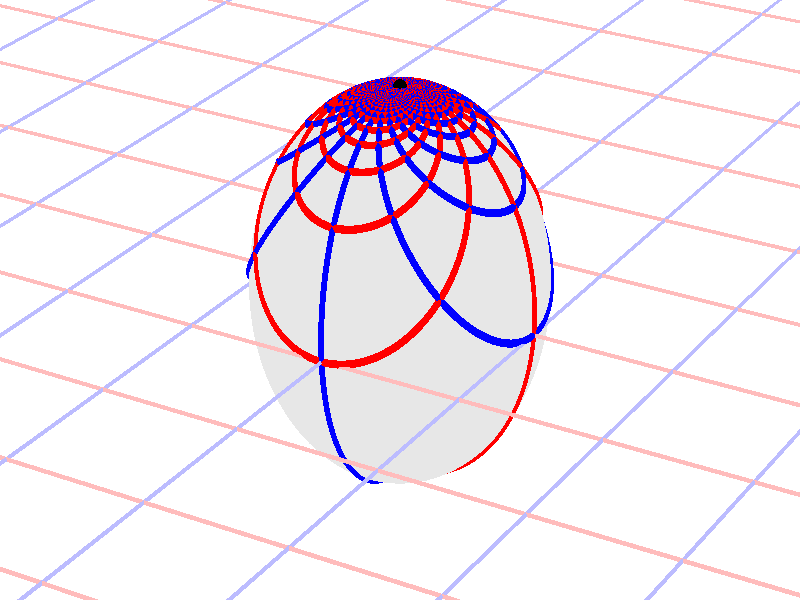 #version 3.7;
global_settings{assumed_gamma 1.0}
camera{perspective location <16.275953626987476496879026, 9.396926207859083390872001, 6.840402866513374036117057> right <0.133333333333333331482962, -0.230940107675850353485814, -0.000000000000000000000000> up <-0.044429719908903583802662, -0.025651510749425152774217, 0.140953893117886280839102> direction <0.813797681349373802639491, 0.469846310392954158441370, 0.342020143325668712908083> sky <-0.296198132726023855010311, -0.171010071662834328698466, 0.939692620785908427905042> look_at <15.462155945638102139128023, 8.927079897466128954874875, 6.498382723187705600764730>}
light_source{<16.275953626987476496879026, 9.396926207859083390872001, 6.840402866513374036117057> rgb<1.0,1.0,1.0>}
background{rgb<1,1,1>}
union{object{sphere{<0.000000000000000000000000, 0.000000000000000000000000, 0.094537920543928219418994>,1.004458768900331699924777} pigment{rgbft<0.8,0.8,0.8,0.2,0.2>}}object{union{cylinder{<-50.000000000000000000000000, 50.000000000000000000000000, 0.000000000000000000000000>,<-50.000000000000000000000000, -50.000000000000000000000000, 0.000000000000000000000000>,0.010000000000000000208167}cylinder{<-49.000000000000000000000000, 50.000000000000000000000000, 0.000000000000000000000000>,<-49.000000000000000000000000, -50.000000000000000000000000, 0.000000000000000000000000>,0.010000000000000000208167}cylinder{<-48.000000000000000000000000, 50.000000000000000000000000, 0.000000000000000000000000>,<-48.000000000000000000000000, -50.000000000000000000000000, 0.000000000000000000000000>,0.010000000000000000208167}cylinder{<-47.000000000000000000000000, 50.000000000000000000000000, 0.000000000000000000000000>,<-47.000000000000000000000000, -50.000000000000000000000000, 0.000000000000000000000000>,0.010000000000000000208167}cylinder{<-46.000000000000000000000000, 50.000000000000000000000000, 0.000000000000000000000000>,<-46.000000000000000000000000, -50.000000000000000000000000, 0.000000000000000000000000>,0.010000000000000000208167}cylinder{<-45.000000000000000000000000, 50.000000000000000000000000, 0.000000000000000000000000>,<-45.000000000000000000000000, -50.000000000000000000000000, 0.000000000000000000000000>,0.010000000000000000208167}cylinder{<-44.000000000000000000000000, 50.000000000000000000000000, 0.000000000000000000000000>,<-44.000000000000000000000000, -50.000000000000000000000000, 0.000000000000000000000000>,0.010000000000000000208167}cylinder{<-43.000000000000000000000000, 50.000000000000000000000000, 0.000000000000000000000000>,<-43.000000000000000000000000, -50.000000000000000000000000, 0.000000000000000000000000>,0.010000000000000000208167}cylinder{<-42.000000000000000000000000, 50.000000000000000000000000, 0.000000000000000000000000>,<-42.000000000000000000000000, -50.000000000000000000000000, 0.000000000000000000000000>,0.010000000000000000208167}cylinder{<-41.000000000000000000000000, 50.000000000000000000000000, 0.000000000000000000000000>,<-41.000000000000000000000000, -50.000000000000000000000000, 0.000000000000000000000000>,0.010000000000000000208167}cylinder{<-40.000000000000000000000000, 50.000000000000000000000000, 0.000000000000000000000000>,<-40.000000000000000000000000, -50.000000000000000000000000, 0.000000000000000000000000>,0.010000000000000000208167}cylinder{<-39.000000000000000000000000, 50.000000000000000000000000, 0.000000000000000000000000>,<-39.000000000000000000000000, -50.000000000000000000000000, 0.000000000000000000000000>,0.010000000000000000208167}cylinder{<-38.000000000000000000000000, 50.000000000000000000000000, 0.000000000000000000000000>,<-38.000000000000000000000000, -50.000000000000000000000000, 0.000000000000000000000000>,0.010000000000000000208167}cylinder{<-37.000000000000000000000000, 50.000000000000000000000000, 0.000000000000000000000000>,<-37.000000000000000000000000, -50.000000000000000000000000, 0.000000000000000000000000>,0.010000000000000000208167}cylinder{<-36.000000000000000000000000, 50.000000000000000000000000, 0.000000000000000000000000>,<-36.000000000000000000000000, -50.000000000000000000000000, 0.000000000000000000000000>,0.010000000000000000208167}cylinder{<-35.000000000000000000000000, 50.000000000000000000000000, 0.000000000000000000000000>,<-35.000000000000000000000000, -50.000000000000000000000000, 0.000000000000000000000000>,0.010000000000000000208167}cylinder{<-34.000000000000000000000000, 50.000000000000000000000000, 0.000000000000000000000000>,<-34.000000000000000000000000, -50.000000000000000000000000, 0.000000000000000000000000>,0.010000000000000000208167}cylinder{<-33.000000000000000000000000, 50.000000000000000000000000, 0.000000000000000000000000>,<-33.000000000000000000000000, -50.000000000000000000000000, 0.000000000000000000000000>,0.010000000000000000208167}cylinder{<-32.000000000000000000000000, 50.000000000000000000000000, 0.000000000000000000000000>,<-32.000000000000000000000000, -50.000000000000000000000000, 0.000000000000000000000000>,0.010000000000000000208167}cylinder{<-31.000000000000000000000000, 50.000000000000000000000000, 0.000000000000000000000000>,<-31.000000000000000000000000, -50.000000000000000000000000, 0.000000000000000000000000>,0.010000000000000000208167}cylinder{<-30.000000000000000000000000, 50.000000000000000000000000, 0.000000000000000000000000>,<-30.000000000000000000000000, -50.000000000000000000000000, 0.000000000000000000000000>,0.010000000000000000208167}cylinder{<-29.000000000000000000000000, 50.000000000000000000000000, 0.000000000000000000000000>,<-29.000000000000000000000000, -50.000000000000000000000000, 0.000000000000000000000000>,0.010000000000000000208167}cylinder{<-28.000000000000000000000000, 50.000000000000000000000000, 0.000000000000000000000000>,<-28.000000000000000000000000, -50.000000000000000000000000, 0.000000000000000000000000>,0.010000000000000000208167}cylinder{<-27.000000000000000000000000, 50.000000000000000000000000, 0.000000000000000000000000>,<-27.000000000000000000000000, -50.000000000000000000000000, 0.000000000000000000000000>,0.010000000000000000208167}cylinder{<-26.000000000000000000000000, 50.000000000000000000000000, 0.000000000000000000000000>,<-26.000000000000000000000000, -50.000000000000000000000000, 0.000000000000000000000000>,0.010000000000000000208167}cylinder{<-25.000000000000000000000000, 50.000000000000000000000000, 0.000000000000000000000000>,<-25.000000000000000000000000, -50.000000000000000000000000, 0.000000000000000000000000>,0.010000000000000000208167}cylinder{<-24.000000000000000000000000, 50.000000000000000000000000, 0.000000000000000000000000>,<-24.000000000000000000000000, -50.000000000000000000000000, 0.000000000000000000000000>,0.010000000000000000208167}cylinder{<-23.000000000000000000000000, 50.000000000000000000000000, 0.000000000000000000000000>,<-23.000000000000000000000000, -50.000000000000000000000000, 0.000000000000000000000000>,0.010000000000000000208167}cylinder{<-22.000000000000000000000000, 50.000000000000000000000000, 0.000000000000000000000000>,<-22.000000000000000000000000, -50.000000000000000000000000, 0.000000000000000000000000>,0.010000000000000000208167}cylinder{<-21.000000000000000000000000, 50.000000000000000000000000, 0.000000000000000000000000>,<-21.000000000000000000000000, -50.000000000000000000000000, 0.000000000000000000000000>,0.010000000000000000208167}cylinder{<-20.000000000000000000000000, 50.000000000000000000000000, 0.000000000000000000000000>,<-20.000000000000000000000000, -50.000000000000000000000000, 0.000000000000000000000000>,0.010000000000000000208167}cylinder{<-19.000000000000000000000000, 50.000000000000000000000000, 0.000000000000000000000000>,<-19.000000000000000000000000, -50.000000000000000000000000, 0.000000000000000000000000>,0.010000000000000000208167}cylinder{<-18.000000000000000000000000, 50.000000000000000000000000, 0.000000000000000000000000>,<-18.000000000000000000000000, -50.000000000000000000000000, 0.000000000000000000000000>,0.010000000000000000208167}cylinder{<-17.000000000000000000000000, 50.000000000000000000000000, 0.000000000000000000000000>,<-17.000000000000000000000000, -50.000000000000000000000000, 0.000000000000000000000000>,0.010000000000000000208167}cylinder{<-16.000000000000000000000000, 50.000000000000000000000000, 0.000000000000000000000000>,<-16.000000000000000000000000, -50.000000000000000000000000, 0.000000000000000000000000>,0.010000000000000000208167}cylinder{<-15.000000000000000000000000, 50.000000000000000000000000, 0.000000000000000000000000>,<-15.000000000000000000000000, -50.000000000000000000000000, 0.000000000000000000000000>,0.010000000000000000208167}cylinder{<-14.000000000000000000000000, 50.000000000000000000000000, 0.000000000000000000000000>,<-14.000000000000000000000000, -50.000000000000000000000000, 0.000000000000000000000000>,0.010000000000000000208167}cylinder{<-13.000000000000000000000000, 50.000000000000000000000000, 0.000000000000000000000000>,<-13.000000000000000000000000, -50.000000000000000000000000, 0.000000000000000000000000>,0.010000000000000000208167}cylinder{<-12.000000000000000000000000, 50.000000000000000000000000, 0.000000000000000000000000>,<-12.000000000000000000000000, -50.000000000000000000000000, 0.000000000000000000000000>,0.010000000000000000208167}cylinder{<-11.000000000000000000000000, 50.000000000000000000000000, 0.000000000000000000000000>,<-11.000000000000000000000000, -50.000000000000000000000000, 0.000000000000000000000000>,0.010000000000000000208167}cylinder{<-10.000000000000000000000000, 50.000000000000000000000000, 0.000000000000000000000000>,<-10.000000000000000000000000, -50.000000000000000000000000, 0.000000000000000000000000>,0.010000000000000000208167}cylinder{<-9.000000000000000000000000, 50.000000000000000000000000, 0.000000000000000000000000>,<-9.000000000000000000000000, -50.000000000000000000000000, 0.000000000000000000000000>,0.010000000000000000208167}cylinder{<-8.000000000000000000000000, 50.000000000000000000000000, 0.000000000000000000000000>,<-8.000000000000000000000000, -50.000000000000000000000000, 0.000000000000000000000000>,0.010000000000000000208167}cylinder{<-7.000000000000000000000000, 50.000000000000000000000000, 0.000000000000000000000000>,<-7.000000000000000000000000, -50.000000000000000000000000, 0.000000000000000000000000>,0.010000000000000000208167}cylinder{<-6.000000000000000000000000, 50.000000000000000000000000, 0.000000000000000000000000>,<-6.000000000000000000000000, -50.000000000000000000000000, 0.000000000000000000000000>,0.010000000000000000208167}cylinder{<-5.000000000000000000000000, 50.000000000000000000000000, 0.000000000000000000000000>,<-5.000000000000000000000000, -50.000000000000000000000000, 0.000000000000000000000000>,0.010000000000000000208167}cylinder{<-4.000000000000000000000000, 50.000000000000000000000000, 0.000000000000000000000000>,<-4.000000000000000000000000, -50.000000000000000000000000, 0.000000000000000000000000>,0.010000000000000000208167}cylinder{<-3.000000000000000000000000, 50.000000000000000000000000, 0.000000000000000000000000>,<-3.000000000000000000000000, -50.000000000000000000000000, 0.000000000000000000000000>,0.010000000000000000208167}cylinder{<-2.000000000000000000000000, 50.000000000000000000000000, 0.000000000000000000000000>,<-2.000000000000000000000000, -50.000000000000000000000000, 0.000000000000000000000000>,0.010000000000000000208167}cylinder{<-1.000000000000000000000000, 50.000000000000000000000000, 0.000000000000000000000000>,<-1.000000000000000000000000, -50.000000000000000000000000, 0.000000000000000000000000>,0.010000000000000000208167}cylinder{<0.000000000000000000000000, 50.000000000000000000000000, 0.000000000000000000000000>,<0.000000000000000000000000, -50.000000000000000000000000, 0.000000000000000000000000>,0.010000000000000000208167}cylinder{<1.000000000000000000000000, 50.000000000000000000000000, 0.000000000000000000000000>,<1.000000000000000000000000, -50.000000000000000000000000, 0.000000000000000000000000>,0.010000000000000000208167}cylinder{<2.000000000000000000000000, 50.000000000000000000000000, 0.000000000000000000000000>,<2.000000000000000000000000, -50.000000000000000000000000, 0.000000000000000000000000>,0.010000000000000000208167}cylinder{<3.000000000000000000000000, 50.000000000000000000000000, 0.000000000000000000000000>,<3.000000000000000000000000, -50.000000000000000000000000, 0.000000000000000000000000>,0.010000000000000000208167}cylinder{<4.000000000000000000000000, 50.000000000000000000000000, 0.000000000000000000000000>,<4.000000000000000000000000, -50.000000000000000000000000, 0.000000000000000000000000>,0.010000000000000000208167}cylinder{<5.000000000000000000000000, 50.000000000000000000000000, 0.000000000000000000000000>,<5.000000000000000000000000, -50.000000000000000000000000, 0.000000000000000000000000>,0.010000000000000000208167}cylinder{<6.000000000000000000000000, 50.000000000000000000000000, 0.000000000000000000000000>,<6.000000000000000000000000, -50.000000000000000000000000, 0.000000000000000000000000>,0.010000000000000000208167}cylinder{<7.000000000000000000000000, 50.000000000000000000000000, 0.000000000000000000000000>,<7.000000000000000000000000, -50.000000000000000000000000, 0.000000000000000000000000>,0.010000000000000000208167}cylinder{<8.000000000000000000000000, 50.000000000000000000000000, 0.000000000000000000000000>,<8.000000000000000000000000, -50.000000000000000000000000, 0.000000000000000000000000>,0.010000000000000000208167}cylinder{<9.000000000000000000000000, 50.000000000000000000000000, 0.000000000000000000000000>,<9.000000000000000000000000, -50.000000000000000000000000, 0.000000000000000000000000>,0.010000000000000000208167}cylinder{<10.000000000000000000000000, 50.000000000000000000000000, 0.000000000000000000000000>,<10.000000000000000000000000, -50.000000000000000000000000, 0.000000000000000000000000>,0.010000000000000000208167}cylinder{<11.000000000000000000000000, 50.000000000000000000000000, 0.000000000000000000000000>,<11.000000000000000000000000, -50.000000000000000000000000, 0.000000000000000000000000>,0.010000000000000000208167}cylinder{<12.000000000000000000000000, 50.000000000000000000000000, 0.000000000000000000000000>,<12.000000000000000000000000, -50.000000000000000000000000, 0.000000000000000000000000>,0.010000000000000000208167}cylinder{<13.000000000000000000000000, 50.000000000000000000000000, 0.000000000000000000000000>,<13.000000000000000000000000, -50.000000000000000000000000, 0.000000000000000000000000>,0.010000000000000000208167}cylinder{<14.000000000000000000000000, 50.000000000000000000000000, 0.000000000000000000000000>,<14.000000000000000000000000, -50.000000000000000000000000, 0.000000000000000000000000>,0.010000000000000000208167}cylinder{<15.000000000000000000000000, 50.000000000000000000000000, 0.000000000000000000000000>,<15.000000000000000000000000, -50.000000000000000000000000, 0.000000000000000000000000>,0.010000000000000000208167}cylinder{<16.000000000000000000000000, 50.000000000000000000000000, 0.000000000000000000000000>,<16.000000000000000000000000, -50.000000000000000000000000, 0.000000000000000000000000>,0.010000000000000000208167}cylinder{<17.000000000000000000000000, 50.000000000000000000000000, 0.000000000000000000000000>,<17.000000000000000000000000, -50.000000000000000000000000, 0.000000000000000000000000>,0.010000000000000000208167}cylinder{<18.000000000000000000000000, 50.000000000000000000000000, 0.000000000000000000000000>,<18.000000000000000000000000, -50.000000000000000000000000, 0.000000000000000000000000>,0.010000000000000000208167}cylinder{<19.000000000000000000000000, 50.000000000000000000000000, 0.000000000000000000000000>,<19.000000000000000000000000, -50.000000000000000000000000, 0.000000000000000000000000>,0.010000000000000000208167}cylinder{<20.000000000000000000000000, 50.000000000000000000000000, 0.000000000000000000000000>,<20.000000000000000000000000, -50.000000000000000000000000, 0.000000000000000000000000>,0.010000000000000000208167}cylinder{<21.000000000000000000000000, 50.000000000000000000000000, 0.000000000000000000000000>,<21.000000000000000000000000, -50.000000000000000000000000, 0.000000000000000000000000>,0.010000000000000000208167}cylinder{<22.000000000000000000000000, 50.000000000000000000000000, 0.000000000000000000000000>,<22.000000000000000000000000, -50.000000000000000000000000, 0.000000000000000000000000>,0.010000000000000000208167}cylinder{<23.000000000000000000000000, 50.000000000000000000000000, 0.000000000000000000000000>,<23.000000000000000000000000, -50.000000000000000000000000, 0.000000000000000000000000>,0.010000000000000000208167}cylinder{<24.000000000000000000000000, 50.000000000000000000000000, 0.000000000000000000000000>,<24.000000000000000000000000, -50.000000000000000000000000, 0.000000000000000000000000>,0.010000000000000000208167}cylinder{<25.000000000000000000000000, 50.000000000000000000000000, 0.000000000000000000000000>,<25.000000000000000000000000, -50.000000000000000000000000, 0.000000000000000000000000>,0.010000000000000000208167}cylinder{<26.000000000000000000000000, 50.000000000000000000000000, 0.000000000000000000000000>,<26.000000000000000000000000, -50.000000000000000000000000, 0.000000000000000000000000>,0.010000000000000000208167}cylinder{<27.000000000000000000000000, 50.000000000000000000000000, 0.000000000000000000000000>,<27.000000000000000000000000, -50.000000000000000000000000, 0.000000000000000000000000>,0.010000000000000000208167}cylinder{<28.000000000000000000000000, 50.000000000000000000000000, 0.000000000000000000000000>,<28.000000000000000000000000, -50.000000000000000000000000, 0.000000000000000000000000>,0.010000000000000000208167}cylinder{<29.000000000000000000000000, 50.000000000000000000000000, 0.000000000000000000000000>,<29.000000000000000000000000, -50.000000000000000000000000, 0.000000000000000000000000>,0.010000000000000000208167}cylinder{<30.000000000000000000000000, 50.000000000000000000000000, 0.000000000000000000000000>,<30.000000000000000000000000, -50.000000000000000000000000, 0.000000000000000000000000>,0.010000000000000000208167}cylinder{<31.000000000000000000000000, 50.000000000000000000000000, 0.000000000000000000000000>,<31.000000000000000000000000, -50.000000000000000000000000, 0.000000000000000000000000>,0.010000000000000000208167}cylinder{<32.000000000000000000000000, 50.000000000000000000000000, 0.000000000000000000000000>,<32.000000000000000000000000, -50.000000000000000000000000, 0.000000000000000000000000>,0.010000000000000000208167}cylinder{<33.000000000000000000000000, 50.000000000000000000000000, 0.000000000000000000000000>,<33.000000000000000000000000, -50.000000000000000000000000, 0.000000000000000000000000>,0.010000000000000000208167}cylinder{<34.000000000000000000000000, 50.000000000000000000000000, 0.000000000000000000000000>,<34.000000000000000000000000, -50.000000000000000000000000, 0.000000000000000000000000>,0.010000000000000000208167}cylinder{<35.000000000000000000000000, 50.000000000000000000000000, 0.000000000000000000000000>,<35.000000000000000000000000, -50.000000000000000000000000, 0.000000000000000000000000>,0.010000000000000000208167}cylinder{<36.000000000000000000000000, 50.000000000000000000000000, 0.000000000000000000000000>,<36.000000000000000000000000, -50.000000000000000000000000, 0.000000000000000000000000>,0.010000000000000000208167}cylinder{<37.000000000000000000000000, 50.000000000000000000000000, 0.000000000000000000000000>,<37.000000000000000000000000, -50.000000000000000000000000, 0.000000000000000000000000>,0.010000000000000000208167}cylinder{<38.000000000000000000000000, 50.000000000000000000000000, 0.000000000000000000000000>,<38.000000000000000000000000, -50.000000000000000000000000, 0.000000000000000000000000>,0.010000000000000000208167}cylinder{<39.000000000000000000000000, 50.000000000000000000000000, 0.000000000000000000000000>,<39.000000000000000000000000, -50.000000000000000000000000, 0.000000000000000000000000>,0.010000000000000000208167}cylinder{<40.000000000000000000000000, 50.000000000000000000000000, 0.000000000000000000000000>,<40.000000000000000000000000, -50.000000000000000000000000, 0.000000000000000000000000>,0.010000000000000000208167}cylinder{<41.000000000000000000000000, 50.000000000000000000000000, 0.000000000000000000000000>,<41.000000000000000000000000, -50.000000000000000000000000, 0.000000000000000000000000>,0.010000000000000000208167}cylinder{<42.000000000000000000000000, 50.000000000000000000000000, 0.000000000000000000000000>,<42.000000000000000000000000, -50.000000000000000000000000, 0.000000000000000000000000>,0.010000000000000000208167}cylinder{<43.000000000000000000000000, 50.000000000000000000000000, 0.000000000000000000000000>,<43.000000000000000000000000, -50.000000000000000000000000, 0.000000000000000000000000>,0.010000000000000000208167}cylinder{<44.000000000000000000000000, 50.000000000000000000000000, 0.000000000000000000000000>,<44.000000000000000000000000, -50.000000000000000000000000, 0.000000000000000000000000>,0.010000000000000000208167}cylinder{<45.000000000000000000000000, 50.000000000000000000000000, 0.000000000000000000000000>,<45.000000000000000000000000, -50.000000000000000000000000, 0.000000000000000000000000>,0.010000000000000000208167}cylinder{<46.000000000000000000000000, 50.000000000000000000000000, 0.000000000000000000000000>,<46.000000000000000000000000, -50.000000000000000000000000, 0.000000000000000000000000>,0.010000000000000000208167}cylinder{<47.000000000000000000000000, 50.000000000000000000000000, 0.000000000000000000000000>,<47.000000000000000000000000, -50.000000000000000000000000, 0.000000000000000000000000>,0.010000000000000000208167}cylinder{<48.000000000000000000000000, 50.000000000000000000000000, 0.000000000000000000000000>,<48.000000000000000000000000, -50.000000000000000000000000, 0.000000000000000000000000>,0.010000000000000000208167}cylinder{<49.000000000000000000000000, 50.000000000000000000000000, 0.000000000000000000000000>,<49.000000000000000000000000, -50.000000000000000000000000, 0.000000000000000000000000>,0.010000000000000000208167}cylinder{<50.000000000000000000000000, 50.000000000000000000000000, 0.000000000000000000000000>,<50.000000000000000000000000, -50.000000000000000000000000, 0.000000000000000000000000>,0.010000000000000000208167}} pigment{rgb<1.0,0.5,0.5>}}object{union{cylinder{<50.000000000000000000000000, -50.000000000000000000000000, 0.000000000000000000000000>,<-50.000000000000000000000000, -50.000000000000000000000000, 0.000000000000000000000000>,0.010000000000000000208167}cylinder{<50.000000000000000000000000, -49.000000000000000000000000, 0.000000000000000000000000>,<-50.000000000000000000000000, -49.000000000000000000000000, 0.000000000000000000000000>,0.010000000000000000208167}cylinder{<50.000000000000000000000000, -48.000000000000000000000000, 0.000000000000000000000000>,<-50.000000000000000000000000, -48.000000000000000000000000, 0.000000000000000000000000>,0.010000000000000000208167}cylinder{<50.000000000000000000000000, -47.000000000000000000000000, 0.000000000000000000000000>,<-50.000000000000000000000000, -47.000000000000000000000000, 0.000000000000000000000000>,0.010000000000000000208167}cylinder{<50.000000000000000000000000, -46.000000000000000000000000, 0.000000000000000000000000>,<-50.000000000000000000000000, -46.000000000000000000000000, 0.000000000000000000000000>,0.010000000000000000208167}cylinder{<50.000000000000000000000000, -45.000000000000000000000000, 0.000000000000000000000000>,<-50.000000000000000000000000, -45.000000000000000000000000, 0.000000000000000000000000>,0.010000000000000000208167}cylinder{<50.000000000000000000000000, -44.000000000000000000000000, 0.000000000000000000000000>,<-50.000000000000000000000000, -44.000000000000000000000000, 0.000000000000000000000000>,0.010000000000000000208167}cylinder{<50.000000000000000000000000, -43.000000000000000000000000, 0.000000000000000000000000>,<-50.000000000000000000000000, -43.000000000000000000000000, 0.000000000000000000000000>,0.010000000000000000208167}cylinder{<50.000000000000000000000000, -42.000000000000000000000000, 0.000000000000000000000000>,<-50.000000000000000000000000, -42.000000000000000000000000, 0.000000000000000000000000>,0.010000000000000000208167}cylinder{<50.000000000000000000000000, -41.000000000000000000000000, 0.000000000000000000000000>,<-50.000000000000000000000000, -41.000000000000000000000000, 0.000000000000000000000000>,0.010000000000000000208167}cylinder{<50.000000000000000000000000, -40.000000000000000000000000, 0.000000000000000000000000>,<-50.000000000000000000000000, -40.000000000000000000000000, 0.000000000000000000000000>,0.010000000000000000208167}cylinder{<50.000000000000000000000000, -39.000000000000000000000000, 0.000000000000000000000000>,<-50.000000000000000000000000, -39.000000000000000000000000, 0.000000000000000000000000>,0.010000000000000000208167}cylinder{<50.000000000000000000000000, -38.000000000000000000000000, 0.000000000000000000000000>,<-50.000000000000000000000000, -38.000000000000000000000000, 0.000000000000000000000000>,0.010000000000000000208167}cylinder{<50.000000000000000000000000, -37.000000000000000000000000, 0.000000000000000000000000>,<-50.000000000000000000000000, -37.000000000000000000000000, 0.000000000000000000000000>,0.010000000000000000208167}cylinder{<50.000000000000000000000000, -36.000000000000000000000000, 0.000000000000000000000000>,<-50.000000000000000000000000, -36.000000000000000000000000, 0.000000000000000000000000>,0.010000000000000000208167}cylinder{<50.000000000000000000000000, -35.000000000000000000000000, 0.000000000000000000000000>,<-50.000000000000000000000000, -35.000000000000000000000000, 0.000000000000000000000000>,0.010000000000000000208167}cylinder{<50.000000000000000000000000, -34.000000000000000000000000, 0.000000000000000000000000>,<-50.000000000000000000000000, -34.000000000000000000000000, 0.000000000000000000000000>,0.010000000000000000208167}cylinder{<50.000000000000000000000000, -33.000000000000000000000000, 0.000000000000000000000000>,<-50.000000000000000000000000, -33.000000000000000000000000, 0.000000000000000000000000>,0.010000000000000000208167}cylinder{<50.000000000000000000000000, -32.000000000000000000000000, 0.000000000000000000000000>,<-50.000000000000000000000000, -32.000000000000000000000000, 0.000000000000000000000000>,0.010000000000000000208167}cylinder{<50.000000000000000000000000, -31.000000000000000000000000, 0.000000000000000000000000>,<-50.000000000000000000000000, -31.000000000000000000000000, 0.000000000000000000000000>,0.010000000000000000208167}cylinder{<50.000000000000000000000000, -30.000000000000000000000000, 0.000000000000000000000000>,<-50.000000000000000000000000, -30.000000000000000000000000, 0.000000000000000000000000>,0.010000000000000000208167}cylinder{<50.000000000000000000000000, -29.000000000000000000000000, 0.000000000000000000000000>,<-50.000000000000000000000000, -29.000000000000000000000000, 0.000000000000000000000000>,0.010000000000000000208167}cylinder{<50.000000000000000000000000, -28.000000000000000000000000, 0.000000000000000000000000>,<-50.000000000000000000000000, -28.000000000000000000000000, 0.000000000000000000000000>,0.010000000000000000208167}cylinder{<50.000000000000000000000000, -27.000000000000000000000000, 0.000000000000000000000000>,<-50.000000000000000000000000, -27.000000000000000000000000, 0.000000000000000000000000>,0.010000000000000000208167}cylinder{<50.000000000000000000000000, -26.000000000000000000000000, 0.000000000000000000000000>,<-50.000000000000000000000000, -26.000000000000000000000000, 0.000000000000000000000000>,0.010000000000000000208167}cylinder{<50.000000000000000000000000, -25.000000000000000000000000, 0.000000000000000000000000>,<-50.000000000000000000000000, -25.000000000000000000000000, 0.000000000000000000000000>,0.010000000000000000208167}cylinder{<50.000000000000000000000000, -24.000000000000000000000000, 0.000000000000000000000000>,<-50.000000000000000000000000, -24.000000000000000000000000, 0.000000000000000000000000>,0.010000000000000000208167}cylinder{<50.000000000000000000000000, -23.000000000000000000000000, 0.000000000000000000000000>,<-50.000000000000000000000000, -23.000000000000000000000000, 0.000000000000000000000000>,0.010000000000000000208167}cylinder{<50.000000000000000000000000, -22.000000000000000000000000, 0.000000000000000000000000>,<-50.000000000000000000000000, -22.000000000000000000000000, 0.000000000000000000000000>,0.010000000000000000208167}cylinder{<50.000000000000000000000000, -21.000000000000000000000000, 0.000000000000000000000000>,<-50.000000000000000000000000, -21.000000000000000000000000, 0.000000000000000000000000>,0.010000000000000000208167}cylinder{<50.000000000000000000000000, -20.000000000000000000000000, 0.000000000000000000000000>,<-50.000000000000000000000000, -20.000000000000000000000000, 0.000000000000000000000000>,0.010000000000000000208167}cylinder{<50.000000000000000000000000, -19.000000000000000000000000, 0.000000000000000000000000>,<-50.000000000000000000000000, -19.000000000000000000000000, 0.000000000000000000000000>,0.010000000000000000208167}cylinder{<50.000000000000000000000000, -18.000000000000000000000000, 0.000000000000000000000000>,<-50.000000000000000000000000, -18.000000000000000000000000, 0.000000000000000000000000>,0.010000000000000000208167}cylinder{<50.000000000000000000000000, -17.000000000000000000000000, 0.000000000000000000000000>,<-50.000000000000000000000000, -17.000000000000000000000000, 0.000000000000000000000000>,0.010000000000000000208167}cylinder{<50.000000000000000000000000, -16.000000000000000000000000, 0.000000000000000000000000>,<-50.000000000000000000000000, -16.000000000000000000000000, 0.000000000000000000000000>,0.010000000000000000208167}cylinder{<50.000000000000000000000000, -15.000000000000000000000000, 0.000000000000000000000000>,<-50.000000000000000000000000, -15.000000000000000000000000, 0.000000000000000000000000>,0.010000000000000000208167}cylinder{<50.000000000000000000000000, -14.000000000000000000000000, 0.000000000000000000000000>,<-50.000000000000000000000000, -14.000000000000000000000000, 0.000000000000000000000000>,0.010000000000000000208167}cylinder{<50.000000000000000000000000, -13.000000000000000000000000, 0.000000000000000000000000>,<-50.000000000000000000000000, -13.000000000000000000000000, 0.000000000000000000000000>,0.010000000000000000208167}cylinder{<50.000000000000000000000000, -12.000000000000000000000000, 0.000000000000000000000000>,<-50.000000000000000000000000, -12.000000000000000000000000, 0.000000000000000000000000>,0.010000000000000000208167}cylinder{<50.000000000000000000000000, -11.000000000000000000000000, 0.000000000000000000000000>,<-50.000000000000000000000000, -11.000000000000000000000000, 0.000000000000000000000000>,0.010000000000000000208167}cylinder{<50.000000000000000000000000, -10.000000000000000000000000, 0.000000000000000000000000>,<-50.000000000000000000000000, -10.000000000000000000000000, 0.000000000000000000000000>,0.010000000000000000208167}cylinder{<50.000000000000000000000000, -9.000000000000000000000000, 0.000000000000000000000000>,<-50.000000000000000000000000, -9.000000000000000000000000, 0.000000000000000000000000>,0.010000000000000000208167}cylinder{<50.000000000000000000000000, -8.000000000000000000000000, 0.000000000000000000000000>,<-50.000000000000000000000000, -8.000000000000000000000000, 0.000000000000000000000000>,0.010000000000000000208167}cylinder{<50.000000000000000000000000, -7.000000000000000000000000, 0.000000000000000000000000>,<-50.000000000000000000000000, -7.000000000000000000000000, 0.000000000000000000000000>,0.010000000000000000208167}cylinder{<50.000000000000000000000000, -6.000000000000000000000000, 0.000000000000000000000000>,<-50.000000000000000000000000, -6.000000000000000000000000, 0.000000000000000000000000>,0.010000000000000000208167}cylinder{<50.000000000000000000000000, -5.000000000000000000000000, 0.000000000000000000000000>,<-50.000000000000000000000000, -5.000000000000000000000000, 0.000000000000000000000000>,0.010000000000000000208167}cylinder{<50.000000000000000000000000, -4.000000000000000000000000, 0.000000000000000000000000>,<-50.000000000000000000000000, -4.000000000000000000000000, 0.000000000000000000000000>,0.010000000000000000208167}cylinder{<50.000000000000000000000000, -3.000000000000000000000000, 0.000000000000000000000000>,<-50.000000000000000000000000, -3.000000000000000000000000, 0.000000000000000000000000>,0.010000000000000000208167}cylinder{<50.000000000000000000000000, -2.000000000000000000000000, 0.000000000000000000000000>,<-50.000000000000000000000000, -2.000000000000000000000000, 0.000000000000000000000000>,0.010000000000000000208167}cylinder{<50.000000000000000000000000, -1.000000000000000000000000, 0.000000000000000000000000>,<-50.000000000000000000000000, -1.000000000000000000000000, 0.000000000000000000000000>,0.010000000000000000208167}cylinder{<50.000000000000000000000000, 0.000000000000000000000000, 0.000000000000000000000000>,<-50.000000000000000000000000, 0.000000000000000000000000, 0.000000000000000000000000>,0.010000000000000000208167}cylinder{<50.000000000000000000000000, 1.000000000000000000000000, 0.000000000000000000000000>,<-50.000000000000000000000000, 1.000000000000000000000000, 0.000000000000000000000000>,0.010000000000000000208167}cylinder{<50.000000000000000000000000, 2.000000000000000000000000, 0.000000000000000000000000>,<-50.000000000000000000000000, 2.000000000000000000000000, 0.000000000000000000000000>,0.010000000000000000208167}cylinder{<50.000000000000000000000000, 3.000000000000000000000000, 0.000000000000000000000000>,<-50.000000000000000000000000, 3.000000000000000000000000, 0.000000000000000000000000>,0.010000000000000000208167}cylinder{<50.000000000000000000000000, 4.000000000000000000000000, 0.000000000000000000000000>,<-50.000000000000000000000000, 4.000000000000000000000000, 0.000000000000000000000000>,0.010000000000000000208167}cylinder{<50.000000000000000000000000, 5.000000000000000000000000, 0.000000000000000000000000>,<-50.000000000000000000000000, 5.000000000000000000000000, 0.000000000000000000000000>,0.010000000000000000208167}cylinder{<50.000000000000000000000000, 6.000000000000000000000000, 0.000000000000000000000000>,<-50.000000000000000000000000, 6.000000000000000000000000, 0.000000000000000000000000>,0.010000000000000000208167}cylinder{<50.000000000000000000000000, 7.000000000000000000000000, 0.000000000000000000000000>,<-50.000000000000000000000000, 7.000000000000000000000000, 0.000000000000000000000000>,0.010000000000000000208167}cylinder{<50.000000000000000000000000, 8.000000000000000000000000, 0.000000000000000000000000>,<-50.000000000000000000000000, 8.000000000000000000000000, 0.000000000000000000000000>,0.010000000000000000208167}cylinder{<50.000000000000000000000000, 9.000000000000000000000000, 0.000000000000000000000000>,<-50.000000000000000000000000, 9.000000000000000000000000, 0.000000000000000000000000>,0.010000000000000000208167}cylinder{<50.000000000000000000000000, 10.000000000000000000000000, 0.000000000000000000000000>,<-50.000000000000000000000000, 10.000000000000000000000000, 0.000000000000000000000000>,0.010000000000000000208167}cylinder{<50.000000000000000000000000, 11.000000000000000000000000, 0.000000000000000000000000>,<-50.000000000000000000000000, 11.000000000000000000000000, 0.000000000000000000000000>,0.010000000000000000208167}cylinder{<50.000000000000000000000000, 12.000000000000000000000000, 0.000000000000000000000000>,<-50.000000000000000000000000, 12.000000000000000000000000, 0.000000000000000000000000>,0.010000000000000000208167}cylinder{<50.000000000000000000000000, 13.000000000000000000000000, 0.000000000000000000000000>,<-50.000000000000000000000000, 13.000000000000000000000000, 0.000000000000000000000000>,0.010000000000000000208167}cylinder{<50.000000000000000000000000, 14.000000000000000000000000, 0.000000000000000000000000>,<-50.000000000000000000000000, 14.000000000000000000000000, 0.000000000000000000000000>,0.010000000000000000208167}cylinder{<50.000000000000000000000000, 15.000000000000000000000000, 0.000000000000000000000000>,<-50.000000000000000000000000, 15.000000000000000000000000, 0.000000000000000000000000>,0.010000000000000000208167}cylinder{<50.000000000000000000000000, 16.000000000000000000000000, 0.000000000000000000000000>,<-50.000000000000000000000000, 16.000000000000000000000000, 0.000000000000000000000000>,0.010000000000000000208167}cylinder{<50.000000000000000000000000, 17.000000000000000000000000, 0.000000000000000000000000>,<-50.000000000000000000000000, 17.000000000000000000000000, 0.000000000000000000000000>,0.010000000000000000208167}cylinder{<50.000000000000000000000000, 18.000000000000000000000000, 0.000000000000000000000000>,<-50.000000000000000000000000, 18.000000000000000000000000, 0.000000000000000000000000>,0.010000000000000000208167}cylinder{<50.000000000000000000000000, 19.000000000000000000000000, 0.000000000000000000000000>,<-50.000000000000000000000000, 19.000000000000000000000000, 0.000000000000000000000000>,0.010000000000000000208167}cylinder{<50.000000000000000000000000, 20.000000000000000000000000, 0.000000000000000000000000>,<-50.000000000000000000000000, 20.000000000000000000000000, 0.000000000000000000000000>,0.010000000000000000208167}cylinder{<50.000000000000000000000000, 21.000000000000000000000000, 0.000000000000000000000000>,<-50.000000000000000000000000, 21.000000000000000000000000, 0.000000000000000000000000>,0.010000000000000000208167}cylinder{<50.000000000000000000000000, 22.000000000000000000000000, 0.000000000000000000000000>,<-50.000000000000000000000000, 22.000000000000000000000000, 0.000000000000000000000000>,0.010000000000000000208167}cylinder{<50.000000000000000000000000, 23.000000000000000000000000, 0.000000000000000000000000>,<-50.000000000000000000000000, 23.000000000000000000000000, 0.000000000000000000000000>,0.010000000000000000208167}cylinder{<50.000000000000000000000000, 24.000000000000000000000000, 0.000000000000000000000000>,<-50.000000000000000000000000, 24.000000000000000000000000, 0.000000000000000000000000>,0.010000000000000000208167}cylinder{<50.000000000000000000000000, 25.000000000000000000000000, 0.000000000000000000000000>,<-50.000000000000000000000000, 25.000000000000000000000000, 0.000000000000000000000000>,0.010000000000000000208167}cylinder{<50.000000000000000000000000, 26.000000000000000000000000, 0.000000000000000000000000>,<-50.000000000000000000000000, 26.000000000000000000000000, 0.000000000000000000000000>,0.010000000000000000208167}cylinder{<50.000000000000000000000000, 27.000000000000000000000000, 0.000000000000000000000000>,<-50.000000000000000000000000, 27.000000000000000000000000, 0.000000000000000000000000>,0.010000000000000000208167}cylinder{<50.000000000000000000000000, 28.000000000000000000000000, 0.000000000000000000000000>,<-50.000000000000000000000000, 28.000000000000000000000000, 0.000000000000000000000000>,0.010000000000000000208167}cylinder{<50.000000000000000000000000, 29.000000000000000000000000, 0.000000000000000000000000>,<-50.000000000000000000000000, 29.000000000000000000000000, 0.000000000000000000000000>,0.010000000000000000208167}cylinder{<50.000000000000000000000000, 30.000000000000000000000000, 0.000000000000000000000000>,<-50.000000000000000000000000, 30.000000000000000000000000, 0.000000000000000000000000>,0.010000000000000000208167}cylinder{<50.000000000000000000000000, 31.000000000000000000000000, 0.000000000000000000000000>,<-50.000000000000000000000000, 31.000000000000000000000000, 0.000000000000000000000000>,0.010000000000000000208167}cylinder{<50.000000000000000000000000, 32.000000000000000000000000, 0.000000000000000000000000>,<-50.000000000000000000000000, 32.000000000000000000000000, 0.000000000000000000000000>,0.010000000000000000208167}cylinder{<50.000000000000000000000000, 33.000000000000000000000000, 0.000000000000000000000000>,<-50.000000000000000000000000, 33.000000000000000000000000, 0.000000000000000000000000>,0.010000000000000000208167}cylinder{<50.000000000000000000000000, 34.000000000000000000000000, 0.000000000000000000000000>,<-50.000000000000000000000000, 34.000000000000000000000000, 0.000000000000000000000000>,0.010000000000000000208167}cylinder{<50.000000000000000000000000, 35.000000000000000000000000, 0.000000000000000000000000>,<-50.000000000000000000000000, 35.000000000000000000000000, 0.000000000000000000000000>,0.010000000000000000208167}cylinder{<50.000000000000000000000000, 36.000000000000000000000000, 0.000000000000000000000000>,<-50.000000000000000000000000, 36.000000000000000000000000, 0.000000000000000000000000>,0.010000000000000000208167}cylinder{<50.000000000000000000000000, 37.000000000000000000000000, 0.000000000000000000000000>,<-50.000000000000000000000000, 37.000000000000000000000000, 0.000000000000000000000000>,0.010000000000000000208167}cylinder{<50.000000000000000000000000, 38.000000000000000000000000, 0.000000000000000000000000>,<-50.000000000000000000000000, 38.000000000000000000000000, 0.000000000000000000000000>,0.010000000000000000208167}cylinder{<50.000000000000000000000000, 39.000000000000000000000000, 0.000000000000000000000000>,<-50.000000000000000000000000, 39.000000000000000000000000, 0.000000000000000000000000>,0.010000000000000000208167}cylinder{<50.000000000000000000000000, 40.000000000000000000000000, 0.000000000000000000000000>,<-50.000000000000000000000000, 40.000000000000000000000000, 0.000000000000000000000000>,0.010000000000000000208167}cylinder{<50.000000000000000000000000, 41.000000000000000000000000, 0.000000000000000000000000>,<-50.000000000000000000000000, 41.000000000000000000000000, 0.000000000000000000000000>,0.010000000000000000208167}cylinder{<50.000000000000000000000000, 42.000000000000000000000000, 0.000000000000000000000000>,<-50.000000000000000000000000, 42.000000000000000000000000, 0.000000000000000000000000>,0.010000000000000000208167}cylinder{<50.000000000000000000000000, 43.000000000000000000000000, 0.000000000000000000000000>,<-50.000000000000000000000000, 43.000000000000000000000000, 0.000000000000000000000000>,0.010000000000000000208167}cylinder{<50.000000000000000000000000, 44.000000000000000000000000, 0.000000000000000000000000>,<-50.000000000000000000000000, 44.000000000000000000000000, 0.000000000000000000000000>,0.010000000000000000208167}cylinder{<50.000000000000000000000000, 45.000000000000000000000000, 0.000000000000000000000000>,<-50.000000000000000000000000, 45.000000000000000000000000, 0.000000000000000000000000>,0.010000000000000000208167}cylinder{<50.000000000000000000000000, 46.000000000000000000000000, 0.000000000000000000000000>,<-50.000000000000000000000000, 46.000000000000000000000000, 0.000000000000000000000000>,0.010000000000000000208167}cylinder{<50.000000000000000000000000, 47.000000000000000000000000, 0.000000000000000000000000>,<-50.000000000000000000000000, 47.000000000000000000000000, 0.000000000000000000000000>,0.010000000000000000208167}cylinder{<50.000000000000000000000000, 48.000000000000000000000000, 0.000000000000000000000000>,<-50.000000000000000000000000, 48.000000000000000000000000, 0.000000000000000000000000>,0.010000000000000000208167}cylinder{<50.000000000000000000000000, 49.000000000000000000000000, 0.000000000000000000000000>,<-50.000000000000000000000000, 49.000000000000000000000000, 0.000000000000000000000000>,0.010000000000000000208167}cylinder{<50.000000000000000000000000, 50.000000000000000000000000, 0.000000000000000000000000>,<-50.000000000000000000000000, 50.000000000000000000000000, 0.000000000000000000000000>,0.010000000000000000208167}} pigment{rgb<0.5,0.5,1.0>}}sphere{<0.000000000000000000000000, 0.000000000000000000000000, 1.098996689444259988732711>,0.050000000000000002775558}object{union{object{torus{0.022072606046914133859360,0.020000000000000000416334} matrix <0.999758528746043984014591, -0.000000000000000000000000, 0.021974626266350098802160, 0.021974626266350098802160, 0.000000000000000000000000, -0.999758528746043984014591, 0.000000000000000000000000, 1.000000000000000000000000, 0.000000000000000000000000, -0.022067276147032893057753, 0.000000000000000000000000, 1.098511652175477637527479>}object{torus{0.022522843173389428539366,0.020000000000000000416334} matrix <0.999748575959865881657151, -0.000000000000000000000000, 0.022422864808498164934658, 0.022422864808498164934658, 0.000000000000000000000000, -0.999748575959865881657151, 0.000000000000000000000000, 1.000000000000000000000000, 0.000000000000000000000000, -0.022517180389169492993329, 0.000000000000000000000000, 1.098491662777021149466350>}object{torus{0.022991825733324741665164,0.020000000000000000416334} matrix <0.999737994992926259918420, -0.000000000000000000000000, 0.022889765562889404643121, 0.022889765562889404643121, 0.000000000000000000000000, -0.999737994992926259918420, 0.000000000000000000000000, 1.000000000000000000000000, 0.000000000000000000000000, -0.022985801759873979860371, 0.000000000000000000000000, 1.098470411943599511772618>}object{torus{0.023480748975677107753812,0.020000000000000000416334} matrix <0.999726731854166383861582, -0.000000000000000000000000, 0.023376518478764329173059, 0.023376518478764329173059, 0.000000000000000000000000, -0.999726731854166383861582, 0.000000000000000000000000, 1.000000000000000000000000, 0.000000000000000000000000, -0.023474332434906028388433, 0.000000000000000000000000, 1.098447791281823127107486>}object{torus{0.023990911941780830585191,0.020000000000000000416334} matrix <0.999714726625433147688682, -0.000000000000000000000000, 0.023884416849388641346241, 0.023884416849388641346241, 0.000000000000000000000000, -0.999714726625433147688682, 0.000000000000000000000000, 1.000000000000000000000000, 0.000000000000000000000000, -0.023984067973370718634962, 0.000000000000000000000000, 1.098423680502852217699683>}object{torus{0.024523728978444920417745,0.020000000000000000416334} matrix <0.999701912664639369410224, -0.000000000000000000000000, 0.024414868720968440490848, 0.024414868720968440490848, 0.000000000000000000000000, -0.999701912664639369410224, 0.000000000000000000000000, 1.000000000000000000000000, 0.000000000000000000000000, -0.024516418765450749550627, 0.000000000000000000000000, 1.098397945820701604446867>}object{torus{0.025080742817493083263169,0.020000000000000000416334} matrix <0.999688215677750791066103, -0.000000000000000000000000, 0.024969409985722820777276, 0.024969409985722820777276, 0.000000000000000000000000, -0.999688215677750791066103, 0.000000000000000000000000, 1.000000000000000000000000, 0.000000000000000000000000, -0.025072923035092752053199, 0.000000000000000000000000, 1.098370438093975831606031>}object{torus{0.025663639476501399344643,0.020000000000000000416334} matrix <0.999673552640961804449660, -0.000000000000000000000000, 0.025549719180416995828464, 0.025549719180416995828464, 0.000000000000000000000000, -0.999673552640961804449660, 0.000000000000000000000000, 1.000000000000000000000000, 0.000000000000000000000000, -0.025655261649161126280561, 0.000000000000000000000000, 1.098340990662231231311807>}object{torus{0.026274265283616336785766,0.020000000000000000416334} matrix <0.999657830540410352604397, -0.000000000000000000000000, 0.026157634435100534514573, 0.026157634435100534514573, 0.000000000000000000000000, -0.999657830540410352604397, 0.000000000000000000000000, 1.000000000000000000000000, 0.000000000000000000000000, -0.026265275032469365124044, 0.000000000000000000000000, 1.098309416817836003943398>}object{torus{0.026914646387821688361397,0.020000000000000000416334} matrix <0.999640944894201743942119, -0.000000000000000000000000, 0.026795172905348354358557, 0.026795172905348354358557, 0.000000000000000000000000, -0.999640944894201743942119, 0.000000000000000000000000, 1.000000000000000000000000, 0.000000000000000000000000, -0.026904982546597955295198, 0.000000000000000000000000, 1.098275506840695747712289>}object{torus{0.027587011188433794434127,0.020000000000000000416334} matrix <0.999622778013351309667200, -0.000000000000000000000000, 0.027464553097950521881598, 0.027464553097950521881598, 0.000000000000000000000000, -0.999622778013351309667200, 0.000000000000000000000000, 1.000000000000000000000000, 0.000000000000000000000000, -0.027576604761288557587928, 0.000000000000000000000000, 1.098239024510905492704183>}object{torus{0.028293816206674007179833,0.020000000000000000416334} matrix <0.999603196947173699982159, -0.000000000000000000000000, 0.028168220621652577395633, 0.028168220621652577395633, 0.000000000000000000000000, -0.999603196947173699982159, 0.000000000000000000000000, 1.000000000000000000000000, 0.000000000000000000000000, -0.028282589134015004295186, 0.000000000000000000000000, 1.098199702987169734669237>}object{torus{0.029037776030649255221139,0.020000000000000000416334} matrix <0.999582051044969888131675, -0.000000000000000000000000, 0.028908878026158237734000, 0.028908878026158237734000, 0.000000000000000000000000, -0.999582051044969888131675, 0.000000000000000000000000, 1.000000000000000000000000, 0.000000000000000000000000, -0.029025639722520608226874, 0.000000000000000000000000, 1.098157239918983174575828>}object{torus{0.029821898102860219803567,0.020000000000000000416334} matrix <0.999559169052851470560483, -0.000000000000000000000000, 0.029689519402870175740494, 0.029689519402870175740494, 0.000000000000000000000000, -0.999559169052851470560483, 0.000000000000000000000000, 1.000000000000000000000000, 0.000000000000000000000000, -0.029808751687279529812846, 0.000000000000000000000000, 1.098111291622130281098180>}object{torus{0.030649523287635357937653,0.020000000000000000416334} matrix <0.999534355638362348450698, -0.000000000000000000000000, 0.030513470772824201338036, 0.030513470772824201338036, 0.000000000000000000000000, -0.999534355638362348450698, 0.000000000000000000000000, 1.000000000000000000000000, 0.000000000000000000000000, -0.030635251509947787618149, 0.000000000000000000000000, 1.098061466111169171000483>}object{torus{0.031524373371209266081472,0.020000000000000000416334} matrix <0.999507387210304854008314, -0.000000000000000000000000, 0.031384437417769715794602, 0.031384437417769715794602, 0.000000000000000000000000, -0.999507387210304854008314, 0.000000000000000000000000, 1.000000000000000000000000, 0.000000000000000000000000, -0.031508844061684984638738, 0.000000000000000000000000, 1.098007314720923277562292>}object{torus{0.032450606915498295124145,0.020000000000000000416334} matrix <0.999478006870432533759185, -0.000000000000000000000000, 0.032306559431606110543989, 0.032306559431606110543989, 0.000000000000000000000000, -0.999478006870432533759185, 0.000000000000000000000000, 1.000000000000000000000000, 0.000000000000000000000000, -0.032433667921648368093201, 0.000000000000000000000000, 1.097948321983364783349657>}object{torus{0.033432885231223716249183,0.020000000000000000416334} matrix <0.999445918277507838745066, -0.000000000000000000000000, 0.033284477439633745887715, 0.033284477439633745887715, 0.000000000000000000000000, -0.999445918277507838745066, 0.000000000000000000000000, 1.000000000000000000000000, 0.000000000000000000000000, -0.033414360680574420325861, 0.000000000000000000000000, 1.097883893330031002122382>}object{torus{0.034476450673677945524265,0.020000000000000000416334} matrix <0.999410778154011802953960, -0.000000000000000000000000, 0.034323410518082575482168, 0.034323410518082575482168, 0.000000000000000000000000, -0.999410778154011802953960, 0.000000000000000000000000, 1.000000000000000000000000, 0.000000000000000000000000, -0.034456136395791231441521, 0.000000000000000000000000, 1.097813340074532018064701>}object{torus{0.035587220031871952263813,0.020000000000000000416334} matrix <0.999372187076082219014950, -0.000000000000000000000000, 0.035429249198485959770899, 0.035429249198485959770899, 0.000000000000000000000000, -0.999372187076082219014950, 0.000000000000000000000000, 1.000000000000000000000000, 0.000000000000000000000000, -0.035564877915229234361938, 0.000000000000000000000000, 1.097735860957506748292190>}object{torus{0.036771896514965082825022,0.020000000000000000416334} matrix <0.999329678087047201806570, -0.000000000000000000000000, 0.036608666930642130843410, 0.036608666930642130843410, 0.000000000000000000000000, -0.999329678087047201806570, 0.000000000000000000000000, 1.000000000000000000000000, 0.000000000000000000000000, -0.036747247506937349981193, 0.000000000000000000000000, 1.097650519332384222437327>}object{torus{0.038038104802418690186805,0.020000000000000000416334} matrix <0.999282702522279575596542, -0.000000000000000000000000, 0.037869254544674858797837, 0.037869254544674858797837, 0.000000000000000000000000, -0.999282702522279575596542, 0.000000000000000000000000, 1.000000000000000000000000, 0.000000000000000000000000, -0.038010820165770418943563, 0.000000000000000000000000, 1.097556214770894156274039>}object{torus{0.039394554891773403415556,0.020000000000000000416334} matrix <0.999230612238837467842245, -0.000000000000000000000000, 0.039219683384725451125163, 0.039219683384725451125163, 0.000000000000000000000000, -0.999230612238837467842245, 0.000000000000000000000000, 1.000000000000000000000000, 0.000000000000000000000000, -0.039364245203374982617905, 0.000000000000000000000000, 1.097451647474153579864264>}object{torus{0.040851242165714368725915,0.020000000000000000416334} matrix <0.999172637171014010881720, -0.000000000000000000000000, 0.040669904459212320724237, 0.040669904459212320724237, 0.000000000000000000000000, -0.999172637171014010881720, 0.000000000000000000000000, 1.000000000000000000000000, 0.000000000000000000000000, -0.040817443366420680384010, 0.000000000000000000000000, 1.097335273328209570564695>}object{torus{0.042419693368038420555610,0.020000000000000000416334} matrix <0.999107856748296052629144, -0.000000000000000000000000, 0.042231393344602220774053, 0.042231393344602220774053, 0.000000000000000000000000, -0.999107856748296052629144, 0.000000000000000000000000, 1.000000000000000000000000, 0.000000000000000000000000, -0.042381848924857634663965, 0.000000000000000000000000, 1.097205246688062407756092>}object{torus{0.044113271254908846541465,0.020000000000000000416334} matrix <0.999035163184952668125050, -0.000000000000000000000000, 0.043917453478257297005971, 0.043917453478257297005971, 0.000000000000000000000000, -0.999035163184952668125050, 0.000000000000000000000000, 1.000000000000000000000000, 0.000000000000000000000000, -0.044070709146749896534256, 0.000000000000000000000000, 1.097059346906113397324134>}object{torus{0.045947554908338628099074,0.020000000000000000416334} matrix <0.998953213887224578115820, -0.000000000000000000000000, 0.045743594790802095950699, 0.045743594790802095950699, 0.000000000000000000000000, -0.998953213887224578115820, 0.000000000000000000000000, 1.000000000000000000000000, 0.000000000000000000000000, -0.045899457645934449434577, 0.000000000000000000000000, 1.096894883110973273332434>}object{torus{0.047940818555098296815942,0.020000000000000000416334} matrix <0.998860369133051539947132, -0.000000000000000000000000, 0.047728010385771214851847, 0.047728010385771214851847, 0.000000000000000000000000, -0.998860369133051539947132, 0.000000000000000000000000, 1.000000000000000000000000, 0.000000000000000000000000, -0.047886183718470830272818, 0.000000000000000000000000, 1.096708569558249690700791>}object{torus{0.050114639960215867642290,0.020000000000000000416334} matrix <0.998754609576562035755387, -0.000000000000000000000000, 0.049892182249017438810945, 0.049892182249017438810945, 0.000000000000000000000000, -0.998754609576562035755387, 0.000000000000000000000000, 1.000000000000000000000000, 0.000000000000000000000000, -0.050052227667525032994700, 0.000000000000000000000000, 1.096496360693981042544465>}object{torus{0.052494681175808202699962,0.020000000000000000416334} matrix <0.998633425761927151498298, -0.000000000000000000000000, 0.052261658517480540087075, 0.052261658517480540087075, 0.000000000000000000000000, -0.998633425761927151498298, 0.000000000000000000000000, 1.000000000000000000000000, 0.000000000000000000000000, -0.052422943296877737295869, 0.000000000000000000000000, 1.096253230342640216932182>}object{torus{0.055111701340521852821031,0.020000000000000000416334} matrix <0.998493668247494303713552, -0.000000000000000000000000, 0.054867061791779712931483, 0.054867061791779712931483, 0.000000000000000000000000, -0.998493668247494303713552, 0.000000000000000000000000, 1.000000000000000000000000, 0.000000000000000000000000, -0.055028684834859689645192, 0.000000000000000000000000, 1.095972872321373969839442>}object{torus{0.058002886040522290411747,0.020000000000000000416334} matrix <0.998331341451654585839037, -0.000000000000000000000000, 0.057745412591306076455222, 0.057745412591306076455222, 0.000000000000000000000000, -0.998331341451654585839037, 0.000000000000000000000000, 1.000000000000000000000000, 0.000000000000000000000000, -0.057906099028911382775586, 0.000000000000000000000000, 1.095647288858416334988988>}object{torus{0.061213614776253505445069,0.020000000000000000416334} matrix <0.998141315730388334337420, -0.000000000000000000000000, 0.060941888976381704268181, 0.060941888976381704268181, 0.000000000000000000000000, -0.998141315730388334337420, 0.000000000000000000000000, 1.000000000000000000000000, 0.000000000000000000000000, -0.061099837993379188527676, 0.000000000000000000000000, 1.095266216128671921126170>}object{torus{0.064799844383488167109952,0.020000000000000000416334} matrix <0.997916918450208245694455, -0.000000000000000000000000, 0.064512199395468039497814, 0.064512199395468039497814, 0.000000000000000000000000, -0.997916918450208245694455, 0.000000000000000000000000, 1.000000000000000000000000, 0.000000000000000000000000, -0.064664861023219694091679, 0.000000000000000000000000, 1.094816308962617057431999>}object{torus{0.068831373629665723590243,0.020000000000000000416334} matrix <0.997649342325318544411061, -0.000000000000000000000000, 0.068525832777569781195659, 0.068525832777569781195659, 0.000000000000000000000000, -0.997649342325318544411061, 0.000000000000000000000000, 1.000000000000000000000000, 0.000000000000000000000000, -0.068669574632989990869980, 0.000000000000000000000000, 1.094279962245065851433878>}object{torus{0.073396392877488392247898,0.020000000000000000416334} matrix <0.997326771508492138096358, -0.000000000000000000000000, 0.073070588012196069360726, 0.073070588012196069360726, 0.000000000000000000000000, -0.997326771508492138096358, 0.000000000000000000000000, 1.000000000000000000000000, 0.000000000000000000000000, -0.073200187548875930709791, 0.000000000000000000000000, 1.093633571858738662285759>}object{torus{0.078607948356281043267302,0.020000000000000000416334} matrix <0.996933060656138847477337, -0.000000000000000000000000, 0.078259009518287167561645, 0.078259009518287167561645, 0.000000000000000000000000, -0.996933060656138847477337, 0.000000000000000000000000, 1.000000000000000000000000, 0.000000000000000000000000, -0.078366862546731447247694, 0.000000000000000000000000, 1.092844909265609398829611>}object{torus{0.084613328101862950170187,0.020000000000000000416334} matrix <0.996445685718822304899334, -0.000000000000000000000000, 0.084237731524216818979056, 0.084237731524216818979056, 0.000000000000000000000000, -0.996445685718822304899334, 0.000000000000000000000000, 1.000000000000000000000000, 0.000000000000000000000000, -0.084312585741410969730758, 0.000000000000000000000000, 1.091869054628244350979571>}object{torus{0.091608028181125095157356,0.020000000000000000416334} matrix <0.995832469779741047410937, -0.000000000000000000000000, 0.091201382294246638449131, 0.091201382294246638449131, 0.000000000000000000000000, -0.995832469779741047410937, 0.000000000000000000000000, 1.000000000000000000000000, 0.000000000000000000000000, -0.091226248955269054197181, 0.000000000000000000000000, 1.090641910644908341154746>}object{torus{0.099857122422541563788734,0.020000000000000000416334} matrix <0.995046172114035010203281, -0.000000000000000000000000, 0.099413858999670423610695, 0.099413858999670423610695, 0.000000000000000000000000, -0.995046172114035010203281, 0.000000000000000000000000, 1.000000000000000000000000, 0.000000000000000000000000, -0.099362447424872157863973, 0.000000000000000000000000, 1.089069507555608717908058>}object{torus{0.109729024901710117689824,0.020000000000000000416334} matrix <0.994015190262064640691619, -0.000000000000000000000000, 0.109241940335530557382171, 0.109241940335530557382171, 0.000000000000000000000000, -0.994015190262064640691619, 0.000000000000000000000000, 1.000000000000000000000000, 0.000000000000000000000000, -0.109072317564946924539626, 0.000000000000000000000000, 1.087009677852871281089620>}object{torus{0.121750850095653909144211,0.020000000000000000416334} matrix <0.992626837591287225492920, -0.000000000000000000000000, 0.121210400929625108923382, 0.121210400929625108923382, 0.000000000000000000000000, -0.992626837591287225492920, 0.000000000000000000000000, 1.000000000000000000000000, 0.000000000000000000000000, -0.120853161304505532513964, 0.000000000000000000000000, 1.084239220090647215499757>}object{torus{0.136703220370343603295993,0.020000000000000000416334} matrix <0.990695599291684048104401, -0.000000000000000000000000, 0.136096397983528794028985, 0.136096397983528794028985, 0.000000000000000000000000, -0.990695599291684048104401, 0.000000000000000000000000, 1.000000000000000000000000, 0.000000000000000000000000, -0.135431278829902856930545, 0.000000000000000000000000, 1.080391873559098714352444>}object{torus{0.155791202630051667243904,0.020000000000000000416334} matrix <0.987898830264145599855397, -0.000000000000000000000000, 0.155099649138007861237654, 0.155099649138007861237654, 0.000000000000000000000000, -0.987898830264145599855397, 0.000000000000000000000000, 1.000000000000000000000000, 0.000000000000000000000000, -0.153905946843669289014755, 0.000000000000000000000000, 1.074833528577546104543217>}object{torus{0.180972063869179605744009,0.020000000000000000416334} matrix <0.983635718954985027728810, -0.000000000000000000000000, 0.180168733125118302185186, 0.180168733125118302185186, 0.000000000000000000000000, -0.983635718954985027728810, 0.000000000000000000000000, 1.000000000000000000000000, 0.000000000000000000000000, -0.178010586154727951102572, 0.000000000000000000000000, 1.066391181965913093065979>}object{torus{0.215632028168410483370820,0.020000000000000000416334} matrix <0.976685574752947482934928, -0.000000000000000000000000, 0.214674842656294551090923, 0.214674842656294551090923, 0.000000000000000000000000, -0.976685574752947482934928, 0.000000000000000000000000, 1.000000000000000000000000, 0.000000000000000000000000, -0.210604691366808149943779, 0.000000000000000000000000, 1.052705917725551998387346>}object{torus{0.266112884820274842034848,0.020000000000000000416334} matrix <0.964267203040410803005500, -0.000000000000000000000000, 0.264931615970279088490003, 0.264931615970279088490003, 0.000000000000000000000000, -0.964267203040410803005500, 0.000000000000000000000000, 1.000000000000000000000000, 0.000000000000000000000000, -0.256603927138662812890146, 0.000000000000000000000000, 1.028494972838314147622896>}object{torus{0.345511538984109689565116,0.020000000000000000416334} matrix <0.938977773115172387186078, -0.000000000000000000000000, 0.343977821371774239445074, 0.343977821371774239445074, 0.000000000000000000000000, -0.938977773115172387186078, 0.000000000000000000000000, 1.000000000000000000000000, 0.000000000000000000000000, -0.324427655460894137640082, 0.000000000000000000000000, 0.980148383005697954040158>}object{torus{0.483728428868372528626196,0.020000000000000000416334} matrix <0.876401493018763133591165, -0.000000000000000000000000, 0.481581169725813662552127, 0.481581169725813662552127, 0.000000000000000000000000, -0.876401493018763133591165, 0.000000000000000000000000, 1.000000000000000000000000, 0.000000000000000000000000, -0.423940317275862177393009, 0.000000000000000000000000, 0.866042186840198846553562>}object{torus{0.742932319159935850017007,0.020000000000000000416334} matrix <0.673008815345885635927914, -0.000000000000000000000000, 0.739634460031931895152013, 0.739634460031931895152013, 0.000000000000000000000000, -0.673008815345885635927914, 0.000000000000000000000000, 1.000000000000000000000000, 0.000000000000000000000000, -0.499999999999999888977698, 0.000000000000000000000000, 0.549498344722129994366355>}object{torus{1.004458768900331699924777,0.020000000000000000416334} matrix <0.000000000000000000000000, 0.000000000000000000000000, 1.000000000000000000000000, 1.000000000000000000000000, 0.000000000000000000000000, 0.000000000000000000000000, 0.000000000000000000000000, 1.000000000000000000000000, 0.000000000000000000000000, 0.000000000000000000000000, 0.000000000000000000000000, 0.094537920543928122274480>}object{torus{0.742932319159935850017007,0.020000000000000000416334} matrix <-0.673008815345885635927914, 0.000000000000000000000000, 0.739634460031931895152013, 0.739634460031931895152013, 0.000000000000000000000000, 0.673008815345885635927914, 0.000000000000000000000000, 1.000000000000000000000000, 0.000000000000000000000000, 0.499999999999999888977698, 0.000000000000000000000000, 0.549498344722129994366355>}object{torus{0.483728428868372528626196,0.020000000000000000416334} matrix <-0.876401493018763133591165, 0.000000000000000000000000, 0.481581169725813662552127, 0.481581169725813662552127, 0.000000000000000000000000, 0.876401493018763133591165, 0.000000000000000000000000, 1.000000000000000000000000, 0.000000000000000000000000, 0.423940317275862177393009, 0.000000000000000000000000, 0.866042186840198846553562>}object{torus{0.345511538984109689565116,0.020000000000000000416334} matrix <-0.938977773115172387186078, 0.000000000000000000000000, 0.343977821371774239445074, 0.343977821371774239445074, 0.000000000000000000000000, 0.938977773115172387186078, 0.000000000000000000000000, 1.000000000000000000000000, 0.000000000000000000000000, 0.324427655460894137640082, 0.000000000000000000000000, 0.980148383005697954040158>}object{torus{0.266112884820274842034848,0.020000000000000000416334} matrix <-0.964267203040410803005500, 0.000000000000000000000000, 0.264931615970279088490003, 0.264931615970279088490003, 0.000000000000000000000000, 0.964267203040410803005500, 0.000000000000000000000000, 1.000000000000000000000000, 0.000000000000000000000000, 0.256603927138662812890146, 0.000000000000000000000000, 1.028494972838314147622896>}object{torus{0.215632028168410483370820,0.020000000000000000416334} matrix <-0.976685574752947482934928, 0.000000000000000000000000, 0.214674842656294551090923, 0.214674842656294551090923, 0.000000000000000000000000, 0.976685574752947482934928, 0.000000000000000000000000, 1.000000000000000000000000, 0.000000000000000000000000, 0.210604691366808149943779, 0.000000000000000000000000, 1.052705917725551998387346>}object{torus{0.180972063869179605744009,0.020000000000000000416334} matrix <-0.983635718954985027728810, 0.000000000000000000000000, 0.180168733125118302185186, 0.180168733125118302185186, 0.000000000000000000000000, 0.983635718954985027728810, 0.000000000000000000000000, 1.000000000000000000000000, 0.000000000000000000000000, 0.178010586154727951102572, 0.000000000000000000000000, 1.066391181965913093065979>}object{torus{0.155791202630051667243904,0.020000000000000000416334} matrix <-0.987898830264145599855397, 0.000000000000000000000000, 0.155099649138007861237654, 0.155099649138007861237654, 0.000000000000000000000000, 0.987898830264145599855397, 0.000000000000000000000000, 1.000000000000000000000000, 0.000000000000000000000000, 0.153905946843669289014755, 0.000000000000000000000000, 1.074833528577546104543217>}object{torus{0.136703220370343603295993,0.020000000000000000416334} matrix <-0.990695599291684048104401, 0.000000000000000000000000, 0.136096397983528794028985, 0.136096397983528794028985, 0.000000000000000000000000, 0.990695599291684048104401, 0.000000000000000000000000, 1.000000000000000000000000, 0.000000000000000000000000, 0.135431278829902856930545, 0.000000000000000000000000, 1.080391873559098714352444>}object{torus{0.121750850095653909144211,0.020000000000000000416334} matrix <-0.992626837591287225492920, 0.000000000000000000000000, 0.121210400929625108923382, 0.121210400929625108923382, 0.000000000000000000000000, 0.992626837591287225492920, 0.000000000000000000000000, 1.000000000000000000000000, 0.000000000000000000000000, 0.120853161304505532513964, 0.000000000000000000000000, 1.084239220090647215499757>}object{torus{0.109729024901710117689824,0.020000000000000000416334} matrix <-0.994015190262064640691619, 0.000000000000000000000000, 0.109241940335530557382171, 0.109241940335530557382171, 0.000000000000000000000000, 0.994015190262064640691619, 0.000000000000000000000000, 1.000000000000000000000000, 0.000000000000000000000000, 0.109072317564946924539626, 0.000000000000000000000000, 1.087009677852871281089620>}object{torus{0.099857122422541563788734,0.020000000000000000416334} matrix <-0.995046172114035010203281, 0.000000000000000000000000, 0.099413858999670423610695, 0.099413858999670423610695, 0.000000000000000000000000, 0.995046172114035010203281, 0.000000000000000000000000, 1.000000000000000000000000, 0.000000000000000000000000, 0.099362447424872157863973, 0.000000000000000000000000, 1.089069507555608717908058>}object{torus{0.091608028181125095157356,0.020000000000000000416334} matrix <-0.995832469779741047410937, 0.000000000000000000000000, 0.091201382294246638449131, 0.091201382294246638449131, 0.000000000000000000000000, 0.995832469779741047410937, 0.000000000000000000000000, 1.000000000000000000000000, 0.000000000000000000000000, 0.091226248955269054197181, 0.000000000000000000000000, 1.090641910644908341154746>}object{torus{0.084613328101862950170187,0.020000000000000000416334} matrix <-0.996445685718822304899334, 0.000000000000000000000000, 0.084237731524216818979056, 0.084237731524216818979056, 0.000000000000000000000000, 0.996445685718822304899334, 0.000000000000000000000000, 1.000000000000000000000000, 0.000000000000000000000000, 0.084312585741410969730758, 0.000000000000000000000000, 1.091869054628244350979571>}object{torus{0.078607948356281043267302,0.020000000000000000416334} matrix <-0.996933060656138847477337, 0.000000000000000000000000, 0.078259009518287167561645, 0.078259009518287167561645, 0.000000000000000000000000, 0.996933060656138847477337, 0.000000000000000000000000, 1.000000000000000000000000, 0.000000000000000000000000, 0.078366862546731447247694, 0.000000000000000000000000, 1.092844909265609398829611>}object{torus{0.073396392877488392247898,0.020000000000000000416334} matrix <-0.997326771508492138096358, 0.000000000000000000000000, 0.073070588012196069360726, 0.073070588012196069360726, 0.000000000000000000000000, 0.997326771508492138096358, 0.000000000000000000000000, 1.000000000000000000000000, 0.000000000000000000000000, 0.073200187548875930709791, 0.000000000000000000000000, 1.093633571858738662285759>}object{torus{0.068831373629665723590243,0.020000000000000000416334} matrix <-0.997649342325318544411061, 0.000000000000000000000000, 0.068525832777569781195659, 0.068525832777569781195659, 0.000000000000000000000000, 0.997649342325318544411061, 0.000000000000000000000000, 1.000000000000000000000000, 0.000000000000000000000000, 0.068669574632989990869980, 0.000000000000000000000000, 1.094279962245065851433878>}object{torus{0.064799844383488167109952,0.020000000000000000416334} matrix <-0.997916918450208245694455, 0.000000000000000000000000, 0.064512199395468039497814, 0.064512199395468039497814, 0.000000000000000000000000, 0.997916918450208245694455, 0.000000000000000000000000, 1.000000000000000000000000, 0.000000000000000000000000, 0.064664861023219694091679, 0.000000000000000000000000, 1.094816308962617057431999>}object{torus{0.061213614776253505445069,0.020000000000000000416334} matrix <-0.998141315730388334337420, 0.000000000000000000000000, 0.060941888976381704268181, 0.060941888976381704268181, 0.000000000000000000000000, 0.998141315730388334337420, 0.000000000000000000000000, 1.000000000000000000000000, 0.000000000000000000000000, 0.061099837993379188527676, 0.000000000000000000000000, 1.095266216128671921126170>}object{torus{0.058002886040522290411747,0.020000000000000000416334} matrix <-0.998331341451654585839037, 0.000000000000000000000000, 0.057745412591306076455222, 0.057745412591306076455222, 0.000000000000000000000000, 0.998331341451654585839037, 0.000000000000000000000000, 1.000000000000000000000000, 0.000000000000000000000000, 0.057906099028911382775586, 0.000000000000000000000000, 1.095647288858416334988988>}object{torus{0.055111701340521852821031,0.020000000000000000416334} matrix <-0.998493668247494303713552, 0.000000000000000000000000, 0.054867061791779712931483, 0.054867061791779712931483, 0.000000000000000000000000, 0.998493668247494303713552, 0.000000000000000000000000, 1.000000000000000000000000, 0.000000000000000000000000, 0.055028684834859689645192, 0.000000000000000000000000, 1.095972872321373969839442>}object{torus{0.052494681175808202699962,0.020000000000000000416334} matrix <-0.998633425761927151498298, 0.000000000000000000000000, 0.052261658517480540087075, 0.052261658517480540087075, 0.000000000000000000000000, 0.998633425761927151498298, 0.000000000000000000000000, 1.000000000000000000000000, 0.000000000000000000000000, 0.052422943296877737295869, 0.000000000000000000000000, 1.096253230342640216932182>}object{torus{0.050114639960215867642290,0.020000000000000000416334} matrix <-0.998754609576562035755387, 0.000000000000000000000000, 0.049892182249017438810945, 0.049892182249017438810945, 0.000000000000000000000000, 0.998754609576562035755387, 0.000000000000000000000000, 1.000000000000000000000000, 0.000000000000000000000000, 0.050052227667525032994700, 0.000000000000000000000000, 1.096496360693981042544465>}object{torus{0.047940818555098296815942,0.020000000000000000416334} matrix <-0.998860369133051539947132, 0.000000000000000000000000, 0.047728010385771214851847, 0.047728010385771214851847, 0.000000000000000000000000, 0.998860369133051539947132, 0.000000000000000000000000, 1.000000000000000000000000, 0.000000000000000000000000, 0.047886183718470830272818, 0.000000000000000000000000, 1.096708569558249690700791>}object{torus{0.045947554908338628099074,0.020000000000000000416334} matrix <-0.998953213887224578115820, 0.000000000000000000000000, 0.045743594790802095950699, 0.045743594790802095950699, 0.000000000000000000000000, 0.998953213887224578115820, 0.000000000000000000000000, 1.000000000000000000000000, 0.000000000000000000000000, 0.045899457645934449434577, 0.000000000000000000000000, 1.096894883110973273332434>}object{torus{0.044113271254908846541465,0.020000000000000000416334} matrix <-0.999035163184952668125050, 0.000000000000000000000000, 0.043917453478257297005971, 0.043917453478257297005971, 0.000000000000000000000000, 0.999035163184952668125050, 0.000000000000000000000000, 1.000000000000000000000000, 0.000000000000000000000000, 0.044070709146749896534256, 0.000000000000000000000000, 1.097059346906113397324134>}object{torus{0.042419693368038420555610,0.020000000000000000416334} matrix <-0.999107856748296052629144, 0.000000000000000000000000, 0.042231393344602220774053, 0.042231393344602220774053, 0.000000000000000000000000, 0.999107856748296052629144, 0.000000000000000000000000, 1.000000000000000000000000, 0.000000000000000000000000, 0.042381848924857634663965, 0.000000000000000000000000, 1.097205246688062407756092>}object{torus{0.040851242165714368725915,0.020000000000000000416334} matrix <-0.999172637171014010881720, 0.000000000000000000000000, 0.040669904459212320724237, 0.040669904459212320724237, 0.000000000000000000000000, 0.999172637171014010881720, 0.000000000000000000000000, 1.000000000000000000000000, 0.000000000000000000000000, 0.040817443366420680384010, 0.000000000000000000000000, 1.097335273328209570564695>}object{torus{0.039394554891773403415556,0.020000000000000000416334} matrix <-0.999230612238837467842245, 0.000000000000000000000000, 0.039219683384725451125163, 0.039219683384725451125163, 0.000000000000000000000000, 0.999230612238837467842245, 0.000000000000000000000000, 1.000000000000000000000000, 0.000000000000000000000000, 0.039364245203374982617905, 0.000000000000000000000000, 1.097451647474153579864264>}object{torus{0.038038104802418690186805,0.020000000000000000416334} matrix <-0.999282702522279575596542, 0.000000000000000000000000, 0.037869254544674858797837, 0.037869254544674858797837, 0.000000000000000000000000, 0.999282702522279575596542, 0.000000000000000000000000, 1.000000000000000000000000, 0.000000000000000000000000, 0.038010820165770418943563, 0.000000000000000000000000, 1.097556214770894156274039>}object{torus{0.036771896514965082825022,0.020000000000000000416334} matrix <-0.999329678087047201806570, 0.000000000000000000000000, 0.036608666930642130843410, 0.036608666930642130843410, 0.000000000000000000000000, 0.999329678087047201806570, 0.000000000000000000000000, 1.000000000000000000000000, 0.000000000000000000000000, 0.036747247506937349981193, 0.000000000000000000000000, 1.097650519332384222437327>}object{torus{0.035587220031871952263813,0.020000000000000000416334} matrix <-0.999372187076082219014950, 0.000000000000000000000000, 0.035429249198485959770899, 0.035429249198485959770899, 0.000000000000000000000000, 0.999372187076082219014950, 0.000000000000000000000000, 1.000000000000000000000000, 0.000000000000000000000000, 0.035564877915229234361938, 0.000000000000000000000000, 1.097735860957506748292190>}object{torus{0.034476450673677945524265,0.020000000000000000416334} matrix <-0.999410778154011802953960, 0.000000000000000000000000, 0.034323410518082575482168, 0.034323410518082575482168, 0.000000000000000000000000, 0.999410778154011802953960, 0.000000000000000000000000, 1.000000000000000000000000, 0.000000000000000000000000, 0.034456136395791231441521, 0.000000000000000000000000, 1.097813340074532018064701>}object{torus{0.033432885231223716249183,0.020000000000000000416334} matrix <-0.999445918277507838745066, 0.000000000000000000000000, 0.033284477439633745887715, 0.033284477439633745887715, 0.000000000000000000000000, 0.999445918277507838745066, 0.000000000000000000000000, 1.000000000000000000000000, 0.000000000000000000000000, 0.033414360680574420325861, 0.000000000000000000000000, 1.097883893330031002122382>}object{torus{0.032450606915498295124145,0.020000000000000000416334} matrix <-0.999478006870432533759185, 0.000000000000000000000000, 0.032306559431606110543989, 0.032306559431606110543989, 0.000000000000000000000000, 0.999478006870432533759185, 0.000000000000000000000000, 1.000000000000000000000000, 0.000000000000000000000000, 0.032433667921648368093201, 0.000000000000000000000000, 1.097948321983364783349657>}object{torus{0.031524373371209266081472,0.020000000000000000416334} matrix <-0.999507387210304854008314, 0.000000000000000000000000, 0.031384437417769715794602, 0.031384437417769715794602, 0.000000000000000000000000, 0.999507387210304854008314, 0.000000000000000000000000, 1.000000000000000000000000, 0.000000000000000000000000, 0.031508844061684984638738, 0.000000000000000000000000, 1.098007314720923277562292>}object{torus{0.030649523287635357937653,0.020000000000000000416334} matrix <-0.999534355638362348450698, 0.000000000000000000000000, 0.030513470772824201338036, 0.030513470772824201338036, 0.000000000000000000000000, 0.999534355638362348450698, 0.000000000000000000000000, 1.000000000000000000000000, 0.000000000000000000000000, 0.030635251509947787618149, 0.000000000000000000000000, 1.098061466111169171000483>}object{torus{0.029821898102860219803567,0.020000000000000000416334} matrix <-0.999559169052851470560483, 0.000000000000000000000000, 0.029689519402870175740494, 0.029689519402870175740494, 0.000000000000000000000000, 0.999559169052851470560483, 0.000000000000000000000000, 1.000000000000000000000000, 0.000000000000000000000000, 0.029808751687279529812846, 0.000000000000000000000000, 1.098111291622130281098180>}object{torus{0.029037776030649255221139,0.020000000000000000416334} matrix <-0.999582051044969888131675, 0.000000000000000000000000, 0.028908878026158237734000, 0.028908878026158237734000, 0.000000000000000000000000, 0.999582051044969888131675, 0.000000000000000000000000, 1.000000000000000000000000, 0.000000000000000000000000, 0.029025639722520608226874, 0.000000000000000000000000, 1.098157239918983174575828>}object{torus{0.028293816206674007179833,0.020000000000000000416334} matrix <-0.999603196947173699982159, 0.000000000000000000000000, 0.028168220621652577395633, 0.028168220621652577395633, 0.000000000000000000000000, 0.999603196947173699982159, 0.000000000000000000000000, 1.000000000000000000000000, 0.000000000000000000000000, 0.028282589134015004295186, 0.000000000000000000000000, 1.098199702987169734669237>}object{torus{0.027587011188433794434127,0.020000000000000000416334} matrix <-0.999622778013351309667200, 0.000000000000000000000000, 0.027464553097950521881598, 0.027464553097950521881598, 0.000000000000000000000000, 0.999622778013351309667200, 0.000000000000000000000000, 1.000000000000000000000000, 0.000000000000000000000000, 0.027576604761288557587928, 0.000000000000000000000000, 1.098239024510905492704183>}object{torus{0.026914646387821688361397,0.020000000000000000416334} matrix <-0.999640944894201743942119, 0.000000000000000000000000, 0.026795172905348354358557, 0.026795172905348354358557, 0.000000000000000000000000, 0.999640944894201743942119, 0.000000000000000000000000, 1.000000000000000000000000, 0.000000000000000000000000, 0.026904982546597955295198, 0.000000000000000000000000, 1.098275506840695747712289>}object{torus{0.026274265283616336785766,0.020000000000000000416334} matrix <-0.999657830540410352604397, 0.000000000000000000000000, 0.026157634435100534514573, 0.026157634435100534514573, 0.000000000000000000000000, 0.999657830540410352604397, 0.000000000000000000000000, 1.000000000000000000000000, 0.000000000000000000000000, 0.026265275032469365124044, 0.000000000000000000000000, 1.098309416817836003943398>}object{torus{0.025663639476501399344643,0.020000000000000000416334} matrix <-0.999673552640961804449660, 0.000000000000000000000000, 0.025549719180416995828464, 0.025549719180416995828464, 0.000000000000000000000000, 0.999673552640961804449660, 0.000000000000000000000000, 1.000000000000000000000000, 0.000000000000000000000000, 0.025655261649161126280561, 0.000000000000000000000000, 1.098340990662231231311807>}object{torus{0.025080742817493083263169,0.020000000000000000416334} matrix <-0.999688215677750791066103, 0.000000000000000000000000, 0.024969409985722820777276, 0.024969409985722820777276, 0.000000000000000000000000, 0.999688215677750791066103, 0.000000000000000000000000, 1.000000000000000000000000, 0.000000000000000000000000, 0.025072923035092752053199, 0.000000000000000000000000, 1.098370438093975831606031>}object{torus{0.024523728978444920417745,0.020000000000000000416334} matrix <-0.999701912664639369410224, 0.000000000000000000000000, 0.024414868720968440490848, 0.024414868720968440490848, 0.000000000000000000000000, 0.999701912664639369410224, 0.000000000000000000000000, 1.000000000000000000000000, 0.000000000000000000000000, 0.024516418765450749550627, 0.000000000000000000000000, 1.098397945820701604446867>}object{torus{0.023990911941780830585191,0.020000000000000000416334} matrix <-0.999714726625433147688682, 0.000000000000000000000000, 0.023884416849388641346241, 0.023884416849388641346241, 0.000000000000000000000000, 0.999714726625433147688682, 0.000000000000000000000000, 1.000000000000000000000000, 0.000000000000000000000000, 0.023984067973370718634962, 0.000000000000000000000000, 1.098423680502852217699683>}object{torus{0.023480748975677107753812,0.020000000000000000416334} matrix <-0.999726731854166383861582, 0.000000000000000000000000, 0.023376518478764329173059, 0.023376518478764329173059, 0.000000000000000000000000, 0.999726731854166383861582, 0.000000000000000000000000, 1.000000000000000000000000, 0.000000000000000000000000, 0.023474332434906028388433, 0.000000000000000000000000, 1.098447791281823127107486>}object{torus{0.022991825733324741665164,0.020000000000000000416334} matrix <-0.999737994992926259918420, 0.000000000000000000000000, 0.022889765562889404643121, 0.022889765562889404643121, 0.000000000000000000000000, 0.999737994992926259918420, 0.000000000000000000000000, 1.000000000000000000000000, 0.000000000000000000000000, 0.022985801759873979860371, 0.000000000000000000000000, 1.098470411943599511772618>}object{torus{0.022522843173389428539366,0.020000000000000000416334} matrix <-0.999748575959865881657151, 0.000000000000000000000000, 0.022422864808498164934658, 0.022422864808498164934658, 0.000000000000000000000000, 0.999748575959865881657151, 0.000000000000000000000000, 1.000000000000000000000000, 0.000000000000000000000000, 0.022517180389169492993329, 0.000000000000000000000000, 1.098491662777021149466350>}object{torus{0.022072606046914133859360,0.020000000000000000416334} matrix <-0.999758528746043984014591, 0.000000000000000000000000, 0.021974626266350098802160, 0.021974626266350098802160, 0.000000000000000000000000, 0.999758528746043984014591, 0.000000000000000000000000, 1.000000000000000000000000, 0.000000000000000000000000, 0.022067276147032893057753, 0.000000000000000000000000, 1.098511652175477637527479>}} pigment{rgb<1.0,0.0,0.0>}}object{union{object{torus{0.022072606046914133859360,0.020000000000000000416334} matrix <-0.000000000000000000000000, 0.999758528746043984014591, 0.021974626266350098802160, 0.000000000000000000000000, -0.021974626266350098802160, 0.999758528746043984014591, 1.000000000000000000000000, 0.000000000000000000000000, 0.000000000000000000000000, 0.000000000000000000000000, -0.022067276147032893057753, 1.098511652175477637527479>}object{torus{0.022522843173389428539366,0.020000000000000000416334} matrix <-0.000000000000000000000000, 0.999748575959865881657151, 0.022422864808498164934658, 0.000000000000000000000000, -0.022422864808498164934658, 0.999748575959865881657151, 1.000000000000000000000000, 0.000000000000000000000000, 0.000000000000000000000000, 0.000000000000000000000000, -0.022517180389169492993329, 1.098491662777021149466350>}object{torus{0.022991825733324741665164,0.020000000000000000416334} matrix <-0.000000000000000000000000, 0.999737994992926259918420, 0.022889765562889404643121, 0.000000000000000000000000, -0.022889765562889404643121, 0.999737994992926259918420, 1.000000000000000000000000, 0.000000000000000000000000, 0.000000000000000000000000, 0.000000000000000000000000, -0.022985801759873979860371, 1.098470411943599511772618>}object{torus{0.023480748975677107753812,0.020000000000000000416334} matrix <-0.000000000000000000000000, 0.999726731854166383861582, 0.023376518478764329173059, 0.000000000000000000000000, -0.023376518478764329173059, 0.999726731854166383861582, 1.000000000000000000000000, 0.000000000000000000000000, 0.000000000000000000000000, 0.000000000000000000000000, -0.023474332434906028388433, 1.098447791281823127107486>}object{torus{0.023990911941780830585191,0.020000000000000000416334} matrix <-0.000000000000000000000000, 0.999714726625433147688682, 0.023884416849388641346241, 0.000000000000000000000000, -0.023884416849388641346241, 0.999714726625433147688682, 1.000000000000000000000000, 0.000000000000000000000000, 0.000000000000000000000000, 0.000000000000000000000000, -0.023984067973370718634962, 1.098423680502852217699683>}object{torus{0.024523728978444920417745,0.020000000000000000416334} matrix <-0.000000000000000000000000, 0.999701912664639369410224, 0.024414868720968440490848, 0.000000000000000000000000, -0.024414868720968440490848, 0.999701912664639369410224, 1.000000000000000000000000, 0.000000000000000000000000, 0.000000000000000000000000, 0.000000000000000000000000, -0.024516418765450749550627, 1.098397945820701604446867>}object{torus{0.025080742817493083263169,0.020000000000000000416334} matrix <-0.000000000000000000000000, 0.999688215677750791066103, 0.024969409985722820777276, 0.000000000000000000000000, -0.024969409985722820777276, 0.999688215677750791066103, 1.000000000000000000000000, 0.000000000000000000000000, 0.000000000000000000000000, 0.000000000000000000000000, -0.025072923035092752053199, 1.098370438093975831606031>}object{torus{0.025663639476501399344643,0.020000000000000000416334} matrix <-0.000000000000000000000000, 0.999673552640961804449660, 0.025549719180416995828464, 0.000000000000000000000000, -0.025549719180416995828464, 0.999673552640961804449660, 1.000000000000000000000000, 0.000000000000000000000000, 0.000000000000000000000000, 0.000000000000000000000000, -0.025655261649161126280561, 1.098340990662231231311807>}object{torus{0.026274265283616336785766,0.020000000000000000416334} matrix <-0.000000000000000000000000, 0.999657830540410352604397, 0.026157634435100534514573, 0.000000000000000000000000, -0.026157634435100534514573, 0.999657830540410352604397, 1.000000000000000000000000, 0.000000000000000000000000, 0.000000000000000000000000, 0.000000000000000000000000, -0.026265275032469365124044, 1.098309416817836003943398>}object{torus{0.026914646387821688361397,0.020000000000000000416334} matrix <-0.000000000000000000000000, 0.999640944894201743942119, 0.026795172905348354358557, 0.000000000000000000000000, -0.026795172905348354358557, 0.999640944894201743942119, 1.000000000000000000000000, 0.000000000000000000000000, 0.000000000000000000000000, 0.000000000000000000000000, -0.026904982546597955295198, 1.098275506840695747712289>}object{torus{0.027587011188433794434127,0.020000000000000000416334} matrix <-0.000000000000000000000000, 0.999622778013351309667200, 0.027464553097950521881598, 0.000000000000000000000000, -0.027464553097950521881598, 0.999622778013351309667200, 1.000000000000000000000000, 0.000000000000000000000000, 0.000000000000000000000000, 0.000000000000000000000000, -0.027576604761288557587928, 1.098239024510905492704183>}object{torus{0.028293816206674007179833,0.020000000000000000416334} matrix <-0.000000000000000000000000, 0.999603196947173699982159, 0.028168220621652577395633, 0.000000000000000000000000, -0.028168220621652577395633, 0.999603196947173699982159, 1.000000000000000000000000, 0.000000000000000000000000, 0.000000000000000000000000, 0.000000000000000000000000, -0.028282589134015004295186, 1.098199702987169734669237>}object{torus{0.029037776030649255221139,0.020000000000000000416334} matrix <-0.000000000000000000000000, 0.999582051044969888131675, 0.028908878026158237734000, 0.000000000000000000000000, -0.028908878026158237734000, 0.999582051044969888131675, 1.000000000000000000000000, 0.000000000000000000000000, 0.000000000000000000000000, 0.000000000000000000000000, -0.029025639722520608226874, 1.098157239918983174575828>}object{torus{0.029821898102860219803567,0.020000000000000000416334} matrix <-0.000000000000000000000000, 0.999559169052851470560483, 0.029689519402870175740494, 0.000000000000000000000000, -0.029689519402870175740494, 0.999559169052851470560483, 1.000000000000000000000000, 0.000000000000000000000000, 0.000000000000000000000000, 0.000000000000000000000000, -0.029808751687279529812846, 1.098111291622130281098180>}object{torus{0.030649523287635357937653,0.020000000000000000416334} matrix <-0.000000000000000000000000, 0.999534355638362348450698, 0.030513470772824201338036, 0.000000000000000000000000, -0.030513470772824201338036, 0.999534355638362348450698, 1.000000000000000000000000, 0.000000000000000000000000, 0.000000000000000000000000, 0.000000000000000000000000, -0.030635251509947787618149, 1.098061466111169171000483>}object{torus{0.031524373371209266081472,0.020000000000000000416334} matrix <-0.000000000000000000000000, 0.999507387210304854008314, 0.031384437417769715794602, 0.000000000000000000000000, -0.031384437417769715794602, 0.999507387210304854008314, 1.000000000000000000000000, 0.000000000000000000000000, 0.000000000000000000000000, 0.000000000000000000000000, -0.031508844061684984638738, 1.098007314720923277562292>}object{torus{0.032450606915498295124145,0.020000000000000000416334} matrix <-0.000000000000000000000000, 0.999478006870432533759185, 0.032306559431606110543989, 0.000000000000000000000000, -0.032306559431606110543989, 0.999478006870432533759185, 1.000000000000000000000000, 0.000000000000000000000000, 0.000000000000000000000000, 0.000000000000000000000000, -0.032433667921648368093201, 1.097948321983364783349657>}object{torus{0.033432885231223716249183,0.020000000000000000416334} matrix <-0.000000000000000000000000, 0.999445918277507838745066, 0.033284477439633745887715, 0.000000000000000000000000, -0.033284477439633745887715, 0.999445918277507838745066, 1.000000000000000000000000, 0.000000000000000000000000, 0.000000000000000000000000, 0.000000000000000000000000, -0.033414360680574420325861, 1.097883893330031002122382>}object{torus{0.034476450673677945524265,0.020000000000000000416334} matrix <-0.000000000000000000000000, 0.999410778154011802953960, 0.034323410518082575482168, 0.000000000000000000000000, -0.034323410518082575482168, 0.999410778154011802953960, 1.000000000000000000000000, 0.000000000000000000000000, 0.000000000000000000000000, 0.000000000000000000000000, -0.034456136395791231441521, 1.097813340074532018064701>}object{torus{0.035587220031871952263813,0.020000000000000000416334} matrix <-0.000000000000000000000000, 0.999372187076082219014950, 0.035429249198485959770899, 0.000000000000000000000000, -0.035429249198485959770899, 0.999372187076082219014950, 1.000000000000000000000000, 0.000000000000000000000000, 0.000000000000000000000000, 0.000000000000000000000000, -0.035564877915229234361938, 1.097735860957506748292190>}object{torus{0.036771896514965082825022,0.020000000000000000416334} matrix <-0.000000000000000000000000, 0.999329678087047201806570, 0.036608666930642130843410, 0.000000000000000000000000, -0.036608666930642130843410, 0.999329678087047201806570, 1.000000000000000000000000, 0.000000000000000000000000, 0.000000000000000000000000, 0.000000000000000000000000, -0.036747247506937349981193, 1.097650519332384222437327>}object{torus{0.038038104802418690186805,0.020000000000000000416334} matrix <-0.000000000000000000000000, 0.999282702522279575596542, 0.037869254544674858797837, 0.000000000000000000000000, -0.037869254544674858797837, 0.999282702522279575596542, 1.000000000000000000000000, 0.000000000000000000000000, 0.000000000000000000000000, 0.000000000000000000000000, -0.038010820165770418943563, 1.097556214770894156274039>}object{torus{0.039394554891773403415556,0.020000000000000000416334} matrix <-0.000000000000000000000000, 0.999230612238837467842245, 0.039219683384725451125163, 0.000000000000000000000000, -0.039219683384725451125163, 0.999230612238837467842245, 1.000000000000000000000000, 0.000000000000000000000000, 0.000000000000000000000000, 0.000000000000000000000000, -0.039364245203374982617905, 1.097451647474153579864264>}object{torus{0.040851242165714368725915,0.020000000000000000416334} matrix <-0.000000000000000000000000, 0.999172637171014010881720, 0.040669904459212320724237, 0.000000000000000000000000, -0.040669904459212320724237, 0.999172637171014010881720, 1.000000000000000000000000, 0.000000000000000000000000, 0.000000000000000000000000, 0.000000000000000000000000, -0.040817443366420680384010, 1.097335273328209570564695>}object{torus{0.042419693368038420555610,0.020000000000000000416334} matrix <-0.000000000000000000000000, 0.999107856748296052629144, 0.042231393344602220774053, 0.000000000000000000000000, -0.042231393344602220774053, 0.999107856748296052629144, 1.000000000000000000000000, 0.000000000000000000000000, 0.000000000000000000000000, 0.000000000000000000000000, -0.042381848924857634663965, 1.097205246688062407756092>}object{torus{0.044113271254908846541465,0.020000000000000000416334} matrix <-0.000000000000000000000000, 0.999035163184952668125050, 0.043917453478257297005971, 0.000000000000000000000000, -0.043917453478257297005971, 0.999035163184952668125050, 1.000000000000000000000000, 0.000000000000000000000000, 0.000000000000000000000000, 0.000000000000000000000000, -0.044070709146749896534256, 1.097059346906113397324134>}object{torus{0.045947554908338628099074,0.020000000000000000416334} matrix <-0.000000000000000000000000, 0.998953213887224578115820, 0.045743594790802095950699, 0.000000000000000000000000, -0.045743594790802095950699, 0.998953213887224578115820, 1.000000000000000000000000, 0.000000000000000000000000, 0.000000000000000000000000, 0.000000000000000000000000, -0.045899457645934449434577, 1.096894883110973273332434>}object{torus{0.047940818555098296815942,0.020000000000000000416334} matrix <-0.000000000000000000000000, 0.998860369133051539947132, 0.047728010385771214851847, 0.000000000000000000000000, -0.047728010385771214851847, 0.998860369133051539947132, 1.000000000000000000000000, 0.000000000000000000000000, 0.000000000000000000000000, 0.000000000000000000000000, -0.047886183718470830272818, 1.096708569558249690700791>}object{torus{0.050114639960215867642290,0.020000000000000000416334} matrix <-0.000000000000000000000000, 0.998754609576562035755387, 0.049892182249017438810945, 0.000000000000000000000000, -0.049892182249017438810945, 0.998754609576562035755387, 1.000000000000000000000000, 0.000000000000000000000000, 0.000000000000000000000000, 0.000000000000000000000000, -0.050052227667525032994700, 1.096496360693981042544465>}object{torus{0.052494681175808202699962,0.020000000000000000416334} matrix <-0.000000000000000000000000, 0.998633425761927151498298, 0.052261658517480540087075, 0.000000000000000000000000, -0.052261658517480540087075, 0.998633425761927151498298, 1.000000000000000000000000, 0.000000000000000000000000, 0.000000000000000000000000, 0.000000000000000000000000, -0.052422943296877737295869, 1.096253230342640216932182>}object{torus{0.055111701340521852821031,0.020000000000000000416334} matrix <-0.000000000000000000000000, 0.998493668247494303713552, 0.054867061791779712931483, 0.000000000000000000000000, -0.054867061791779712931483, 0.998493668247494303713552, 1.000000000000000000000000, 0.000000000000000000000000, 0.000000000000000000000000, 0.000000000000000000000000, -0.055028684834859689645192, 1.095972872321373969839442>}object{torus{0.058002886040522290411747,0.020000000000000000416334} matrix <-0.000000000000000000000000, 0.998331341451654585839037, 0.057745412591306076455222, 0.000000000000000000000000, -0.057745412591306076455222, 0.998331341451654585839037, 1.000000000000000000000000, 0.000000000000000000000000, 0.000000000000000000000000, 0.000000000000000000000000, -0.057906099028911382775586, 1.095647288858416334988988>}object{torus{0.061213614776253505445069,0.020000000000000000416334} matrix <-0.000000000000000000000000, 0.998141315730388334337420, 0.060941888976381704268181, 0.000000000000000000000000, -0.060941888976381704268181, 0.998141315730388334337420, 1.000000000000000000000000, 0.000000000000000000000000, 0.000000000000000000000000, 0.000000000000000000000000, -0.061099837993379188527676, 1.095266216128671921126170>}object{torus{0.064799844383488167109952,0.020000000000000000416334} matrix <-0.000000000000000000000000, 0.997916918450208245694455, 0.064512199395468039497814, 0.000000000000000000000000, -0.064512199395468039497814, 0.997916918450208245694455, 1.000000000000000000000000, 0.000000000000000000000000, 0.000000000000000000000000, 0.000000000000000000000000, -0.064664861023219694091679, 1.094816308962617057431999>}object{torus{0.068831373629665723590243,0.020000000000000000416334} matrix <-0.000000000000000000000000, 0.997649342325318544411061, 0.068525832777569781195659, 0.000000000000000000000000, -0.068525832777569781195659, 0.997649342325318544411061, 1.000000000000000000000000, 0.000000000000000000000000, 0.000000000000000000000000, 0.000000000000000000000000, -0.068669574632989990869980, 1.094279962245065851433878>}object{torus{0.073396392877488392247898,0.020000000000000000416334} matrix <-0.000000000000000000000000, 0.997326771508492138096358, 0.073070588012196069360726, 0.000000000000000000000000, -0.073070588012196069360726, 0.997326771508492138096358, 1.000000000000000000000000, 0.000000000000000000000000, 0.000000000000000000000000, 0.000000000000000000000000, -0.073200187548875930709791, 1.093633571858738662285759>}object{torus{0.078607948356281043267302,0.020000000000000000416334} matrix <-0.000000000000000000000000, 0.996933060656138847477337, 0.078259009518287167561645, 0.000000000000000000000000, -0.078259009518287167561645, 0.996933060656138847477337, 1.000000000000000000000000, 0.000000000000000000000000, 0.000000000000000000000000, 0.000000000000000000000000, -0.078366862546731447247694, 1.092844909265609398829611>}object{torus{0.084613328101862950170187,0.020000000000000000416334} matrix <-0.000000000000000000000000, 0.996445685718822304899334, 0.084237731524216818979056, 0.000000000000000000000000, -0.084237731524216818979056, 0.996445685718822304899334, 1.000000000000000000000000, 0.000000000000000000000000, 0.000000000000000000000000, 0.000000000000000000000000, -0.084312585741410969730758, 1.091869054628244350979571>}object{torus{0.091608028181125095157356,0.020000000000000000416334} matrix <-0.000000000000000000000000, 0.995832469779741047410937, 0.091201382294246638449131, 0.000000000000000000000000, -0.091201382294246638449131, 0.995832469779741047410937, 1.000000000000000000000000, 0.000000000000000000000000, 0.000000000000000000000000, 0.000000000000000000000000, -0.091226248955269054197181, 1.090641910644908341154746>}object{torus{0.099857122422541563788734,0.020000000000000000416334} matrix <-0.000000000000000000000000, 0.995046172114035010203281, 0.099413858999670423610695, 0.000000000000000000000000, -0.099413858999670423610695, 0.995046172114035010203281, 1.000000000000000000000000, 0.000000000000000000000000, 0.000000000000000000000000, 0.000000000000000000000000, -0.099362447424872157863973, 1.089069507555608717908058>}object{torus{0.109729024901710117689824,0.020000000000000000416334} matrix <-0.000000000000000000000000, 0.994015190262064640691619, 0.109241940335530557382171, 0.000000000000000000000000, -0.109241940335530557382171, 0.994015190262064640691619, 1.000000000000000000000000, 0.000000000000000000000000, 0.000000000000000000000000, 0.000000000000000000000000, -0.109072317564946924539626, 1.087009677852871281089620>}object{torus{0.121750850095653909144211,0.020000000000000000416334} matrix <-0.000000000000000000000000, 0.992626837591287225492920, 0.121210400929625108923382, 0.000000000000000000000000, -0.121210400929625108923382, 0.992626837591287225492920, 1.000000000000000000000000, 0.000000000000000000000000, 0.000000000000000000000000, 0.000000000000000000000000, -0.120853161304505532513964, 1.084239220090647215499757>}object{torus{0.136703220370343603295993,0.020000000000000000416334} matrix <-0.000000000000000000000000, 0.990695599291684048104401, 0.136096397983528794028985, 0.000000000000000000000000, -0.136096397983528794028985, 0.990695599291684048104401, 1.000000000000000000000000, 0.000000000000000000000000, 0.000000000000000000000000, 0.000000000000000000000000, -0.135431278829902856930545, 1.080391873559098714352444>}object{torus{0.155791202630051667243904,0.020000000000000000416334} matrix <-0.000000000000000000000000, 0.987898830264145599855397, 0.155099649138007861237654, 0.000000000000000000000000, -0.155099649138007861237654, 0.987898830264145599855397, 1.000000000000000000000000, 0.000000000000000000000000, 0.000000000000000000000000, 0.000000000000000000000000, -0.153905946843669289014755, 1.074833528577546104543217>}object{torus{0.180972063869179605744009,0.020000000000000000416334} matrix <-0.000000000000000000000000, 0.983635718954985027728810, 0.180168733125118302185186, 0.000000000000000000000000, -0.180168733125118302185186, 0.983635718954985027728810, 1.000000000000000000000000, 0.000000000000000000000000, 0.000000000000000000000000, 0.000000000000000000000000, -0.178010586154727951102572, 1.066391181965913093065979>}object{torus{0.215632028168410483370820,0.020000000000000000416334} matrix <-0.000000000000000000000000, 0.976685574752947482934928, 0.214674842656294551090923, 0.000000000000000000000000, -0.214674842656294551090923, 0.976685574752947482934928, 1.000000000000000000000000, 0.000000000000000000000000, 0.000000000000000000000000, 0.000000000000000000000000, -0.210604691366808149943779, 1.052705917725551998387346>}object{torus{0.266112884820274842034848,0.020000000000000000416334} matrix <-0.000000000000000000000000, 0.964267203040410803005500, 0.264931615970279088490003, 0.000000000000000000000000, -0.264931615970279088490003, 0.964267203040410803005500, 1.000000000000000000000000, 0.000000000000000000000000, 0.000000000000000000000000, 0.000000000000000000000000, -0.256603927138662812890146, 1.028494972838314147622896>}object{torus{0.345511538984109689565116,0.020000000000000000416334} matrix <-0.000000000000000000000000, 0.938977773115172387186078, 0.343977821371774239445074, 0.000000000000000000000000, -0.343977821371774239445074, 0.938977773115172387186078, 1.000000000000000000000000, 0.000000000000000000000000, 0.000000000000000000000000, 0.000000000000000000000000, -0.324427655460894137640082, 0.980148383005697954040158>}object{torus{0.483728428868372528626196,0.020000000000000000416334} matrix <-0.000000000000000000000000, 0.876401493018763133591165, 0.481581169725813662552127, 0.000000000000000000000000, -0.481581169725813662552127, 0.876401493018763133591165, 1.000000000000000000000000, 0.000000000000000000000000, 0.000000000000000000000000, 0.000000000000000000000000, -0.423940317275862177393009, 0.866042186840198846553562>}object{torus{0.742932319159935850017007,0.020000000000000000416334} matrix <-0.000000000000000000000000, 0.673008815345885635927914, 0.739634460031931895152013, 0.000000000000000000000000, -0.739634460031931895152013, 0.673008815345885635927914, 1.000000000000000000000000, 0.000000000000000000000000, 0.000000000000000000000000, 0.000000000000000000000000, -0.499999999999999888977698, 0.549498344722129994366355>}object{torus{1.004458768900331699924777,0.020000000000000000416334} matrix <-0.000000000000000000000000, 0.000000000000000000000000, 1.000000000000000000000000, 0.000000000000000000000000, -1.000000000000000000000000, 0.000000000000000000000000, 1.000000000000000000000000, 0.000000000000000000000000, 0.000000000000000000000000, 0.000000000000000000000000, 0.000000000000000000000000, 0.094537920543928122274480>}object{torus{0.742932319159935850017007,0.020000000000000000416334} matrix <0.000000000000000000000000, -0.673008815345885635927914, 0.739634460031931895152013, 0.000000000000000000000000, -0.739634460031931895152013, -0.673008815345885635927914, 1.000000000000000000000000, 0.000000000000000000000000, 0.000000000000000000000000, 0.000000000000000000000000, 0.499999999999999888977698, 0.549498344722129994366355>}object{torus{0.483728428868372528626196,0.020000000000000000416334} matrix <0.000000000000000000000000, -0.876401493018763133591165, 0.481581169725813662552127, 0.000000000000000000000000, -0.481581169725813662552127, -0.876401493018763133591165, 1.000000000000000000000000, 0.000000000000000000000000, 0.000000000000000000000000, 0.000000000000000000000000, 0.423940317275862177393009, 0.866042186840198846553562>}object{torus{0.345511538984109689565116,0.020000000000000000416334} matrix <0.000000000000000000000000, -0.938977773115172387186078, 0.343977821371774239445074, 0.000000000000000000000000, -0.343977821371774239445074, -0.938977773115172387186078, 1.000000000000000000000000, 0.000000000000000000000000, 0.000000000000000000000000, 0.000000000000000000000000, 0.324427655460894137640082, 0.980148383005697954040158>}object{torus{0.266112884820274842034848,0.020000000000000000416334} matrix <0.000000000000000000000000, -0.964267203040410803005500, 0.264931615970279088490003, 0.000000000000000000000000, -0.264931615970279088490003, -0.964267203040410803005500, 1.000000000000000000000000, 0.000000000000000000000000, 0.000000000000000000000000, 0.000000000000000000000000, 0.256603927138662812890146, 1.028494972838314147622896>}object{torus{0.215632028168410483370820,0.020000000000000000416334} matrix <0.000000000000000000000000, -0.976685574752947482934928, 0.214674842656294551090923, 0.000000000000000000000000, -0.214674842656294551090923, -0.976685574752947482934928, 1.000000000000000000000000, 0.000000000000000000000000, 0.000000000000000000000000, 0.000000000000000000000000, 0.210604691366808149943779, 1.052705917725551998387346>}object{torus{0.180972063869179605744009,0.020000000000000000416334} matrix <0.000000000000000000000000, -0.983635718954985027728810, 0.180168733125118302185186, 0.000000000000000000000000, -0.180168733125118302185186, -0.983635718954985027728810, 1.000000000000000000000000, 0.000000000000000000000000, 0.000000000000000000000000, 0.000000000000000000000000, 0.178010586154727951102572, 1.066391181965913093065979>}object{torus{0.155791202630051667243904,0.020000000000000000416334} matrix <0.000000000000000000000000, -0.987898830264145599855397, 0.155099649138007861237654, 0.000000000000000000000000, -0.155099649138007861237654, -0.987898830264145599855397, 1.000000000000000000000000, 0.000000000000000000000000, 0.000000000000000000000000, 0.000000000000000000000000, 0.153905946843669289014755, 1.074833528577546104543217>}object{torus{0.136703220370343603295993,0.020000000000000000416334} matrix <0.000000000000000000000000, -0.990695599291684048104401, 0.136096397983528794028985, 0.000000000000000000000000, -0.136096397983528794028985, -0.990695599291684048104401, 1.000000000000000000000000, 0.000000000000000000000000, 0.000000000000000000000000, 0.000000000000000000000000, 0.135431278829902856930545, 1.080391873559098714352444>}object{torus{0.121750850095653909144211,0.020000000000000000416334} matrix <0.000000000000000000000000, -0.992626837591287225492920, 0.121210400929625108923382, 0.000000000000000000000000, -0.121210400929625108923382, -0.992626837591287225492920, 1.000000000000000000000000, 0.000000000000000000000000, 0.000000000000000000000000, 0.000000000000000000000000, 0.120853161304505532513964, 1.084239220090647215499757>}object{torus{0.109729024901710117689824,0.020000000000000000416334} matrix <0.000000000000000000000000, -0.994015190262064640691619, 0.109241940335530557382171, 0.000000000000000000000000, -0.109241940335530557382171, -0.994015190262064640691619, 1.000000000000000000000000, 0.000000000000000000000000, 0.000000000000000000000000, 0.000000000000000000000000, 0.109072317564946924539626, 1.087009677852871281089620>}object{torus{0.099857122422541563788734,0.020000000000000000416334} matrix <0.000000000000000000000000, -0.995046172114035010203281, 0.099413858999670423610695, 0.000000000000000000000000, -0.099413858999670423610695, -0.995046172114035010203281, 1.000000000000000000000000, 0.000000000000000000000000, 0.000000000000000000000000, 0.000000000000000000000000, 0.099362447424872157863973, 1.089069507555608717908058>}object{torus{0.091608028181125095157356,0.020000000000000000416334} matrix <0.000000000000000000000000, -0.995832469779741047410937, 0.091201382294246638449131, 0.000000000000000000000000, -0.091201382294246638449131, -0.995832469779741047410937, 1.000000000000000000000000, 0.000000000000000000000000, 0.000000000000000000000000, 0.000000000000000000000000, 0.091226248955269054197181, 1.090641910644908341154746>}object{torus{0.084613328101862950170187,0.020000000000000000416334} matrix <0.000000000000000000000000, -0.996445685718822304899334, 0.084237731524216818979056, 0.000000000000000000000000, -0.084237731524216818979056, -0.996445685718822304899334, 1.000000000000000000000000, 0.000000000000000000000000, 0.000000000000000000000000, 0.000000000000000000000000, 0.084312585741410969730758, 1.091869054628244350979571>}object{torus{0.078607948356281043267302,0.020000000000000000416334} matrix <0.000000000000000000000000, -0.996933060656138847477337, 0.078259009518287167561645, 0.000000000000000000000000, -0.078259009518287167561645, -0.996933060656138847477337, 1.000000000000000000000000, 0.000000000000000000000000, 0.000000000000000000000000, 0.000000000000000000000000, 0.078366862546731447247694, 1.092844909265609398829611>}object{torus{0.073396392877488392247898,0.020000000000000000416334} matrix <0.000000000000000000000000, -0.997326771508492138096358, 0.073070588012196069360726, 0.000000000000000000000000, -0.073070588012196069360726, -0.997326771508492138096358, 1.000000000000000000000000, 0.000000000000000000000000, 0.000000000000000000000000, 0.000000000000000000000000, 0.073200187548875930709791, 1.093633571858738662285759>}object{torus{0.068831373629665723590243,0.020000000000000000416334} matrix <0.000000000000000000000000, -0.997649342325318544411061, 0.068525832777569781195659, 0.000000000000000000000000, -0.068525832777569781195659, -0.997649342325318544411061, 1.000000000000000000000000, 0.000000000000000000000000, 0.000000000000000000000000, 0.000000000000000000000000, 0.068669574632989990869980, 1.094279962245065851433878>}object{torus{0.064799844383488167109952,0.020000000000000000416334} matrix <0.000000000000000000000000, -0.997916918450208245694455, 0.064512199395468039497814, 0.000000000000000000000000, -0.064512199395468039497814, -0.997916918450208245694455, 1.000000000000000000000000, 0.000000000000000000000000, 0.000000000000000000000000, 0.000000000000000000000000, 0.064664861023219694091679, 1.094816308962617057431999>}object{torus{0.061213614776253505445069,0.020000000000000000416334} matrix <0.000000000000000000000000, -0.998141315730388334337420, 0.060941888976381704268181, 0.000000000000000000000000, -0.060941888976381704268181, -0.998141315730388334337420, 1.000000000000000000000000, 0.000000000000000000000000, 0.000000000000000000000000, 0.000000000000000000000000, 0.061099837993379188527676, 1.095266216128671921126170>}object{torus{0.058002886040522290411747,0.020000000000000000416334} matrix <0.000000000000000000000000, -0.998331341451654585839037, 0.057745412591306076455222, 0.000000000000000000000000, -0.057745412591306076455222, -0.998331341451654585839037, 1.000000000000000000000000, 0.000000000000000000000000, 0.000000000000000000000000, 0.000000000000000000000000, 0.057906099028911382775586, 1.095647288858416334988988>}object{torus{0.055111701340521852821031,0.020000000000000000416334} matrix <0.000000000000000000000000, -0.998493668247494303713552, 0.054867061791779712931483, 0.000000000000000000000000, -0.054867061791779712931483, -0.998493668247494303713552, 1.000000000000000000000000, 0.000000000000000000000000, 0.000000000000000000000000, 0.000000000000000000000000, 0.055028684834859689645192, 1.095972872321373969839442>}object{torus{0.052494681175808202699962,0.020000000000000000416334} matrix <0.000000000000000000000000, -0.998633425761927151498298, 0.052261658517480540087075, 0.000000000000000000000000, -0.052261658517480540087075, -0.998633425761927151498298, 1.000000000000000000000000, 0.000000000000000000000000, 0.000000000000000000000000, 0.000000000000000000000000, 0.052422943296877737295869, 1.096253230342640216932182>}object{torus{0.050114639960215867642290,0.020000000000000000416334} matrix <0.000000000000000000000000, -0.998754609576562035755387, 0.049892182249017438810945, 0.000000000000000000000000, -0.049892182249017438810945, -0.998754609576562035755387, 1.000000000000000000000000, 0.000000000000000000000000, 0.000000000000000000000000, 0.000000000000000000000000, 0.050052227667525032994700, 1.096496360693981042544465>}object{torus{0.047940818555098296815942,0.020000000000000000416334} matrix <0.000000000000000000000000, -0.998860369133051539947132, 0.047728010385771214851847, 0.000000000000000000000000, -0.047728010385771214851847, -0.998860369133051539947132, 1.000000000000000000000000, 0.000000000000000000000000, 0.000000000000000000000000, 0.000000000000000000000000, 0.047886183718470830272818, 1.096708569558249690700791>}object{torus{0.045947554908338628099074,0.020000000000000000416334} matrix <0.000000000000000000000000, -0.998953213887224578115820, 0.045743594790802095950699, 0.000000000000000000000000, -0.045743594790802095950699, -0.998953213887224578115820, 1.000000000000000000000000, 0.000000000000000000000000, 0.000000000000000000000000, 0.000000000000000000000000, 0.045899457645934449434577, 1.096894883110973273332434>}object{torus{0.044113271254908846541465,0.020000000000000000416334} matrix <0.000000000000000000000000, -0.999035163184952668125050, 0.043917453478257297005971, 0.000000000000000000000000, -0.043917453478257297005971, -0.999035163184952668125050, 1.000000000000000000000000, 0.000000000000000000000000, 0.000000000000000000000000, 0.000000000000000000000000, 0.044070709146749896534256, 1.097059346906113397324134>}object{torus{0.042419693368038420555610,0.020000000000000000416334} matrix <0.000000000000000000000000, -0.999107856748296052629144, 0.042231393344602220774053, 0.000000000000000000000000, -0.042231393344602220774053, -0.999107856748296052629144, 1.000000000000000000000000, 0.000000000000000000000000, 0.000000000000000000000000, 0.000000000000000000000000, 0.042381848924857634663965, 1.097205246688062407756092>}object{torus{0.040851242165714368725915,0.020000000000000000416334} matrix <0.000000000000000000000000, -0.999172637171014010881720, 0.040669904459212320724237, 0.000000000000000000000000, -0.040669904459212320724237, -0.999172637171014010881720, 1.000000000000000000000000, 0.000000000000000000000000, 0.000000000000000000000000, 0.000000000000000000000000, 0.040817443366420680384010, 1.097335273328209570564695>}object{torus{0.039394554891773403415556,0.020000000000000000416334} matrix <0.000000000000000000000000, -0.999230612238837467842245, 0.039219683384725451125163, 0.000000000000000000000000, -0.039219683384725451125163, -0.999230612238837467842245, 1.000000000000000000000000, 0.000000000000000000000000, 0.000000000000000000000000, 0.000000000000000000000000, 0.039364245203374982617905, 1.097451647474153579864264>}object{torus{0.038038104802418690186805,0.020000000000000000416334} matrix <0.000000000000000000000000, -0.999282702522279575596542, 0.037869254544674858797837, 0.000000000000000000000000, -0.037869254544674858797837, -0.999282702522279575596542, 1.000000000000000000000000, 0.000000000000000000000000, 0.000000000000000000000000, 0.000000000000000000000000, 0.038010820165770418943563, 1.097556214770894156274039>}object{torus{0.036771896514965082825022,0.020000000000000000416334} matrix <0.000000000000000000000000, -0.999329678087047201806570, 0.036608666930642130843410, 0.000000000000000000000000, -0.036608666930642130843410, -0.999329678087047201806570, 1.000000000000000000000000, 0.000000000000000000000000, 0.000000000000000000000000, 0.000000000000000000000000, 0.036747247506937349981193, 1.097650519332384222437327>}object{torus{0.035587220031871952263813,0.020000000000000000416334} matrix <0.000000000000000000000000, -0.999372187076082219014950, 0.035429249198485959770899, 0.000000000000000000000000, -0.035429249198485959770899, -0.999372187076082219014950, 1.000000000000000000000000, 0.000000000000000000000000, 0.000000000000000000000000, 0.000000000000000000000000, 0.035564877915229234361938, 1.097735860957506748292190>}object{torus{0.034476450673677945524265,0.020000000000000000416334} matrix <0.000000000000000000000000, -0.999410778154011802953960, 0.034323410518082575482168, 0.000000000000000000000000, -0.034323410518082575482168, -0.999410778154011802953960, 1.000000000000000000000000, 0.000000000000000000000000, 0.000000000000000000000000, 0.000000000000000000000000, 0.034456136395791231441521, 1.097813340074532018064701>}object{torus{0.033432885231223716249183,0.020000000000000000416334} matrix <0.000000000000000000000000, -0.999445918277507838745066, 0.033284477439633745887715, 0.000000000000000000000000, -0.033284477439633745887715, -0.999445918277507838745066, 1.000000000000000000000000, 0.000000000000000000000000, 0.000000000000000000000000, 0.000000000000000000000000, 0.033414360680574420325861, 1.097883893330031002122382>}object{torus{0.032450606915498295124145,0.020000000000000000416334} matrix <0.000000000000000000000000, -0.999478006870432533759185, 0.032306559431606110543989, 0.000000000000000000000000, -0.032306559431606110543989, -0.999478006870432533759185, 1.000000000000000000000000, 0.000000000000000000000000, 0.000000000000000000000000, 0.000000000000000000000000, 0.032433667921648368093201, 1.097948321983364783349657>}object{torus{0.031524373371209266081472,0.020000000000000000416334} matrix <0.000000000000000000000000, -0.999507387210304854008314, 0.031384437417769715794602, 0.000000000000000000000000, -0.031384437417769715794602, -0.999507387210304854008314, 1.000000000000000000000000, 0.000000000000000000000000, 0.000000000000000000000000, 0.000000000000000000000000, 0.031508844061684984638738, 1.098007314720923277562292>}object{torus{0.030649523287635357937653,0.020000000000000000416334} matrix <0.000000000000000000000000, -0.999534355638362348450698, 0.030513470772824201338036, 0.000000000000000000000000, -0.030513470772824201338036, -0.999534355638362348450698, 1.000000000000000000000000, 0.000000000000000000000000, 0.000000000000000000000000, 0.000000000000000000000000, 0.030635251509947787618149, 1.098061466111169171000483>}object{torus{0.029821898102860219803567,0.020000000000000000416334} matrix <0.000000000000000000000000, -0.999559169052851470560483, 0.029689519402870175740494, 0.000000000000000000000000, -0.029689519402870175740494, -0.999559169052851470560483, 1.000000000000000000000000, 0.000000000000000000000000, 0.000000000000000000000000, 0.000000000000000000000000, 0.029808751687279529812846, 1.098111291622130281098180>}object{torus{0.029037776030649255221139,0.020000000000000000416334} matrix <0.000000000000000000000000, -0.999582051044969888131675, 0.028908878026158237734000, 0.000000000000000000000000, -0.028908878026158237734000, -0.999582051044969888131675, 1.000000000000000000000000, 0.000000000000000000000000, 0.000000000000000000000000, 0.000000000000000000000000, 0.029025639722520608226874, 1.098157239918983174575828>}object{torus{0.028293816206674007179833,0.020000000000000000416334} matrix <0.000000000000000000000000, -0.999603196947173699982159, 0.028168220621652577395633, 0.000000000000000000000000, -0.028168220621652577395633, -0.999603196947173699982159, 1.000000000000000000000000, 0.000000000000000000000000, 0.000000000000000000000000, 0.000000000000000000000000, 0.028282589134015004295186, 1.098199702987169734669237>}object{torus{0.027587011188433794434127,0.020000000000000000416334} matrix <0.000000000000000000000000, -0.999622778013351309667200, 0.027464553097950521881598, 0.000000000000000000000000, -0.027464553097950521881598, -0.999622778013351309667200, 1.000000000000000000000000, 0.000000000000000000000000, 0.000000000000000000000000, 0.000000000000000000000000, 0.027576604761288557587928, 1.098239024510905492704183>}object{torus{0.026914646387821688361397,0.020000000000000000416334} matrix <0.000000000000000000000000, -0.999640944894201743942119, 0.026795172905348354358557, 0.000000000000000000000000, -0.026795172905348354358557, -0.999640944894201743942119, 1.000000000000000000000000, 0.000000000000000000000000, 0.000000000000000000000000, 0.000000000000000000000000, 0.026904982546597955295198, 1.098275506840695747712289>}object{torus{0.026274265283616336785766,0.020000000000000000416334} matrix <0.000000000000000000000000, -0.999657830540410352604397, 0.026157634435100534514573, 0.000000000000000000000000, -0.026157634435100534514573, -0.999657830540410352604397, 1.000000000000000000000000, 0.000000000000000000000000, 0.000000000000000000000000, 0.000000000000000000000000, 0.026265275032469365124044, 1.098309416817836003943398>}object{torus{0.025663639476501399344643,0.020000000000000000416334} matrix <0.000000000000000000000000, -0.999673552640961804449660, 0.025549719180416995828464, 0.000000000000000000000000, -0.025549719180416995828464, -0.999673552640961804449660, 1.000000000000000000000000, 0.000000000000000000000000, 0.000000000000000000000000, 0.000000000000000000000000, 0.025655261649161126280561, 1.098340990662231231311807>}object{torus{0.025080742817493083263169,0.020000000000000000416334} matrix <0.000000000000000000000000, -0.999688215677750791066103, 0.024969409985722820777276, 0.000000000000000000000000, -0.024969409985722820777276, -0.999688215677750791066103, 1.000000000000000000000000, 0.000000000000000000000000, 0.000000000000000000000000, 0.000000000000000000000000, 0.025072923035092752053199, 1.098370438093975831606031>}object{torus{0.024523728978444920417745,0.020000000000000000416334} matrix <0.000000000000000000000000, -0.999701912664639369410224, 0.024414868720968440490848, 0.000000000000000000000000, -0.024414868720968440490848, -0.999701912664639369410224, 1.000000000000000000000000, 0.000000000000000000000000, 0.000000000000000000000000, 0.000000000000000000000000, 0.024516418765450749550627, 1.098397945820701604446867>}object{torus{0.023990911941780830585191,0.020000000000000000416334} matrix <0.000000000000000000000000, -0.999714726625433147688682, 0.023884416849388641346241, 0.000000000000000000000000, -0.023884416849388641346241, -0.999714726625433147688682, 1.000000000000000000000000, 0.000000000000000000000000, 0.000000000000000000000000, 0.000000000000000000000000, 0.023984067973370718634962, 1.098423680502852217699683>}object{torus{0.023480748975677107753812,0.020000000000000000416334} matrix <0.000000000000000000000000, -0.999726731854166383861582, 0.023376518478764329173059, 0.000000000000000000000000, -0.023376518478764329173059, -0.999726731854166383861582, 1.000000000000000000000000, 0.000000000000000000000000, 0.000000000000000000000000, 0.000000000000000000000000, 0.023474332434906028388433, 1.098447791281823127107486>}object{torus{0.022991825733324741665164,0.020000000000000000416334} matrix <0.000000000000000000000000, -0.999737994992926259918420, 0.022889765562889404643121, 0.000000000000000000000000, -0.022889765562889404643121, -0.999737994992926259918420, 1.000000000000000000000000, 0.000000000000000000000000, 0.000000000000000000000000, 0.000000000000000000000000, 0.022985801759873979860371, 1.098470411943599511772618>}object{torus{0.022522843173389428539366,0.020000000000000000416334} matrix <0.000000000000000000000000, -0.999748575959865881657151, 0.022422864808498164934658, 0.000000000000000000000000, -0.022422864808498164934658, -0.999748575959865881657151, 1.000000000000000000000000, 0.000000000000000000000000, 0.000000000000000000000000, 0.000000000000000000000000, 0.022517180389169492993329, 1.098491662777021149466350>}object{torus{0.022072606046914133859360,0.020000000000000000416334} matrix <0.000000000000000000000000, -0.999758528746043984014591, 0.021974626266350098802160, 0.000000000000000000000000, -0.021974626266350098802160, -0.999758528746043984014591, 1.000000000000000000000000, 0.000000000000000000000000, 0.000000000000000000000000, 0.000000000000000000000000, 0.022067276147032893057753, 1.098511652175477637527479>}} pigment{rgb<0.0,0.0,1.0>}}}
